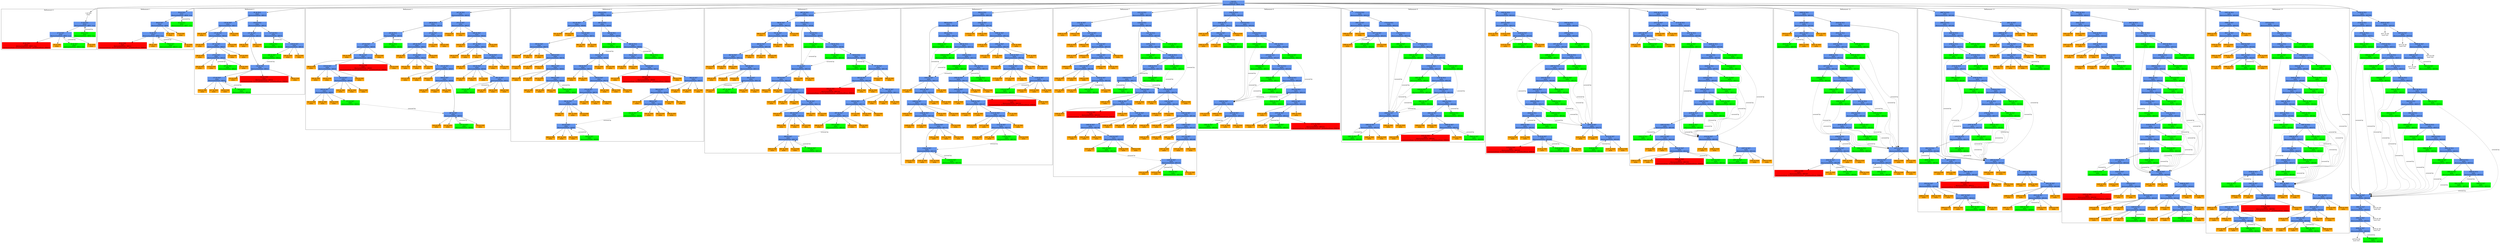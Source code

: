 digraph ARG {
node [style="filled" shape="box" color="white"]
subgraph cluster_0 {
label="Refinement 0"
1 [label="1 @ N42\nmain\n" id="1"]
11 [fillcolor="cornflowerblue" label="11 @ N12\nmain\nAbstractionState: ABS1: true\n" id="11"]
27 [fillcolor="cornflowerblue" label="27 @ N27\nmain\nAbstractionState: ABS3: true\n" id="27"]
39 [fillcolor="red" label="39 @ N40\nmain\nAbstractionState: ABS5: true\n AutomatonState: ErrorLabelAutomaton: _predefinedState_ERROR\n" id="39"]
36 [fillcolor="orange" label="36 @ N38\nmain\n" id="36"]
33 [fillcolor="green" label="33 @ N27\nmain\nAbstractionState: ABS4: true\n" id="33"]
34 [fillcolor="orange" label="34 @ N36\nmain\n" id="34"]
24 [fillcolor="green" label="24 @ N12\nmain\nAbstractionState: ABS2: true\n" id="24"]
1 -> 11 []
24 -> 11 [style="dashed" weight="0" label="covered by"]
11 -> 24 []
11 -> 27 []
33 -> 27 [style="dashed" weight="0" label="covered by"]
27 -> 34 []
27 -> 33 []
27 -> 36 []
27 -> 39 []
}
0 -> 1
subgraph cluster_1 {
label="Refinement 1"
50 [fillcolor="cornflowerblue" label="50 @ N12\nmain\nAbstractionState: ABS6: true\n" id="50"]
66 [fillcolor="cornflowerblue" label="66 @ N27\nmain\nAbstractionState: ABS8\n" id="66"]
72 [fillcolor="cornflowerblue" label="72 @ N27\nmain\nAbstractionState: ABS9: true\n" id="72"]
89 [fillcolor="red" label="89 @ N40\nmain\nAbstractionState: ABS12\n AutomatonState: ErrorLabelAutomaton: _predefinedState_ERROR\n" id="89"]
85 [fillcolor="orange" label="85 @ N38\nmain\n" id="85"]
78 [fillcolor="green" label="78 @ N27\nmain\nAbstractionState: ABS10: true\n" id="78"]
81 [fillcolor="orange" label="81 @ N36\nmain\n" id="81"]
83 [fillcolor="orange" label="83 @ N38\nmain\n" id="83"]
79 [fillcolor="orange" label="79 @ N36\nmain\n" id="79"]
63 [fillcolor="green" label="63 @ N12\nmain\nAbstractionState: ABS7: true\n" id="63"]
63 -> 50 [style="dashed" weight="0" label="covered by"]
50 -> 63 []
50 -> 66 []
66 -> 79 []
66 -> 83 []
66 -> 72 []
78 -> 72 [style="dashed" weight="0" label="covered by"]
72 -> 81 []
72 -> 78 []
72 -> 85 []
72 -> 89 []
}
0 -> 50
subgraph cluster_2 {
label="Refinement 2"
91 [fillcolor="cornflowerblue" label="91 @ N12\nmain\nAbstractionState: ABS13\n" id="91"]
135 [fillcolor="cornflowerblue" label="135 @ N27\nmain\nAbstractionState: ABS17\n" id="135"]
153 [fillcolor="cornflowerblue" label="153 @ N27\nmain\nAbstractionState: ABS20\n" id="153"]
210 [fillcolor="orange" label="210 @ N38\nmain\n" id="210"]
167 [fillcolor="cornflowerblue" label="167 @ N27\nmain\nAbstractionState: ABS23\n" id="167"]
198 [fillcolor="orange" label="198 @ N36\nmain\n" id="198"]
179 [fillcolor="cornflowerblue" label="179 @ N27\nmain\nAbstractionState: ABS25\n" id="179"]
187 [fillcolor="green" label="187 @ N27\nmain\nAbstractionState: ABS27\n" id="187"]
219 [fillcolor="orange" label="219 @ N39\nmain\n" id="219"]
202 [fillcolor="orange" label="202 @ N36\nmain\n" id="202"]
218 [fillcolor="orange" label="218 @ N38\nmain\n" id="218"]
214 [fillcolor="orange" label="214 @ N38\nmain\n" id="214"]
215 [fillcolor="orange" label="215 @ N39\nmain\n" id="215"]
194 [fillcolor="orange" label="194 @ N36\nmain\n" id="194"]
188 [fillcolor="orange" label="188 @ N36\nmain\n" id="188"]
204 [fillcolor="orange" label="204 @ N38\nmain\n" id="204"]
104 [fillcolor="cornflowerblue" label="104 @ N12\nmain\nAbstractionState: ABS14\n" id="104"]
117 [fillcolor="cornflowerblue" label="117 @ N12\nmain\nAbstractionState: ABS15\n" id="117"]
130 [fillcolor="green" label="130 @ N12\nmain\nAbstractionState: ABS16\n" id="130"]
139 [fillcolor="cornflowerblue" label="139 @ N27\nmain\nAbstractionState: ABS19\n" id="139"]
208 [fillcolor="orange" label="208 @ N38\nmain\n" id="208"]
192 [fillcolor="orange" label="192 @ N36\nmain\n" id="192"]
165 [fillcolor="green" label="165 @ N27\nmain\nAbstractionState: ABS22\n" id="165"]
137 [fillcolor="cornflowerblue" label="137 @ N27\nmain\nAbstractionState: ABS18\n" id="137"]
190 [fillcolor="orange" label="190 @ N36\nmain\n" id="190"]
159 [fillcolor="cornflowerblue" label="159 @ N27\nmain\nAbstractionState: ABS21\n" id="159"]
173 [fillcolor="cornflowerblue" label="173 @ N27\nmain\nAbstractionState: ABS24\n" id="173"]
216 [fillcolor="orange" label="216 @ N38\nmain\n" id="216"]
217 [fillcolor="orange" label="217 @ N39\nmain\n" id="217"]
200 [fillcolor="orange" label="200 @ N36\nmain\n" id="200"]
185 [fillcolor="green" label="185 @ N27\nmain\nAbstractionState: ABS26\n" id="185"]
212 [fillcolor="orange" label="212 @ N38\nmain\n" id="212"]
225 [fillcolor="red" label="225 @ N40\nmain\nAbstractionState: ABS32\n AutomatonState: ErrorLabelAutomaton: _predefinedState_ERROR\n" id="225"]
196 [fillcolor="orange" label="196 @ N36\nmain\n" id="196"]
206 [fillcolor="orange" label="206 @ N38\nmain\n" id="206"]
91 -> 104 []
91 -> 135 []
135 -> 204 []
135 -> 188 []
135 -> 153 []
153 -> 194 []
153 -> 167 []
153 -> 210 []
167 -> 215 []
167 -> 214 []
167 -> 179 []
167 -> 198 []
187 -> 179 [style="dashed" weight="0" label="covered by"]
179 -> 218 []
179 -> 202 []
179 -> 219 []
179 -> 187 []
104 -> 137 []
104 -> 117 []
130 -> 117 [style="dashed" weight="0" label="covered by"]
117 -> 139 []
117 -> 130 []
139 -> 165 []
139 -> 192 []
139 -> 208 []
137 -> 206 []
137 -> 159 []
137 -> 190 []
165 -> 159 [style="dashed" weight="0" label="covered by"]
159 -> 196 []
159 -> 225 []
159 -> 212 []
159 -> 173 []
185 -> 173 [style="dashed" weight="0" label="covered by"]
173 -> 185 []
173 -> 200 []
173 -> 217 []
173 -> 216 []
}
0 -> 91
subgraph cluster_3 {
label="Refinement 3"
227 [fillcolor="cornflowerblue" label="227 @ N12\nmain\nAbstractionState: ABS33\n" id="227"]
240 [fillcolor="cornflowerblue" label="240 @ N12\nmain\nAbstractionState: ABS34\n" id="240"]
273 [fillcolor="cornflowerblue" label="273 @ N27\nmain\nAbstractionState: ABS38\n" id="273"]
295 [fillcolor="cornflowerblue" label="295 @ N27\nmain\nAbstractionState: ABS41\n" id="295"]
386 [fillcolor="orange" label="386 @ N36\nmain\n" id="386"]
420 [fillcolor="orange" label="420 @ N38\nmain\n" id="420"]
313 [fillcolor="cornflowerblue" label="313 @ N27\nmain\nAbstractionState: ABS44\n" id="313"]
392 [fillcolor="orange" label="392 @ N36\nmain\n" id="392"]
426 [fillcolor="orange" label="426 @ N38\nmain\n" id="426"]
427 [fillcolor="orange" label="427 @ N39\nmain\n" id="427"]
331 [fillcolor="cornflowerblue" label="331 @ N27\nmain\nAbstractionState: ABS47\n" id="331"]
433 [fillcolor="orange" label="433 @ N39\nmain\n" id="433"]
432 [fillcolor="orange" label="432 @ N38\nmain\n" id="432"]
398 [fillcolor="orange" label="398 @ N36\nmain\n" id="398"]
349 [fillcolor="cornflowerblue" label="349 @ N27\nmain\nAbstractionState: ABS50\n" id="349"]
367 [fillcolor="cornflowerblue" label="367 @ N27\nmain\nAbstractionState: ABS53\n" id="367"]
444 [fillcolor="orange" label="444 @ N38\nmain\n" id="444"]
377 [fillcolor="green" label="377 @ N27\nmain\nAbstractionState: ABS56\n" id="377"]
410 [fillcolor="orange" label="410 @ N36\nmain\n" id="410"]
445 [fillcolor="orange" label="445 @ N39\nmain\n" id="445"]
439 [fillcolor="orange" label="439 @ N39\nmain\n" id="439"]
438 [fillcolor="orange" label="438 @ N38\nmain\n" id="438"]
404 [fillcolor="orange" label="404 @ N36\nmain\n" id="404"]
414 [fillcolor="orange" label="414 @ N38\nmain\n" id="414"]
380 [fillcolor="orange" label="380 @ N36\nmain\n" id="380"]
253 [fillcolor="cornflowerblue" label="253 @ N12\nmain\nAbstractionState: ABS35\n" id="253"]
266 [fillcolor="green" label="266 @ N12\nmain\nAbstractionState: ABS36\n" id="266"]
275 [fillcolor="cornflowerblue" label="275 @ N27\nmain\nAbstractionState: ABS39\n" id="275"]
416 [fillcolor="orange" label="416 @ N38\nmain\n" id="416"]
382 [fillcolor="orange" label="382 @ N36\nmain\n" id="382"]
301 [fillcolor="cornflowerblue" label="301 @ N27\nmain\nAbstractionState: ABS42\n" id="301"]
388 [fillcolor="orange" label="388 @ N36\nmain\n" id="388"]
319 [fillcolor="cornflowerblue" label="319 @ N27\nmain\nAbstractionState: ABS45\n" id="319"]
394 [fillcolor="orange" label="394 @ N36\nmain\n" id="394"]
429 [fillcolor="orange" label="429 @ N39\nmain\n" id="429"]
337 [fillcolor="cornflowerblue" label="337 @ N27\nmain\nAbstractionState: ABS48\n" id="337"]
435 [fillcolor="orange" label="435 @ N39\nmain\n" id="435"]
355 [fillcolor="cornflowerblue" label="355 @ N27\nmain\nAbstractionState: ABS51\n" id="355"]
441 [fillcolor="orange" label="441 @ N39\nmain\n" id="441"]
406 [fillcolor="orange" label="406 @ N36\nmain\n" id="406"]
440 [fillcolor="orange" label="440 @ N38\nmain\n" id="440"]
373 [fillcolor="green" label="373 @ N27\nmain\nAbstractionState: ABS54\n" id="373"]
434 [fillcolor="orange" label="434 @ N38\nmain\n" id="434"]
400 [fillcolor="orange" label="400 @ N36\nmain\n" id="400"]
428 [fillcolor="orange" label="428 @ N38\nmain\n" id="428"]
452 [fillcolor="red" label="452 @ N40\nmain\nAbstractionState: ABS62\n AutomatonState: ErrorLabelAutomaton: _predefinedState_ERROR\n" id="452"]
422 [fillcolor="orange" label="422 @ N38\nmain\n" id="422"]
271 [fillcolor="cornflowerblue" label="271 @ N27\nmain\nAbstractionState: ABS37\n" id="271"]
412 [fillcolor="orange" label="412 @ N38\nmain\n" id="412"]
289 [fillcolor="cornflowerblue" label="289 @ N27\nmain\nAbstractionState: ABS40\n" id="289"]
418 [fillcolor="orange" label="418 @ N38\nmain\n" id="418"]
307 [fillcolor="cornflowerblue" label="307 @ N27\nmain\nAbstractionState: ABS43\n" id="307"]
424 [fillcolor="orange" label="424 @ N38\nmain\n" id="424"]
325 [fillcolor="cornflowerblue" label="325 @ N27\nmain\nAbstractionState: ABS46\n" id="325"]
396 [fillcolor="orange" label="396 @ N36\nmain\n" id="396"]
343 [fillcolor="cornflowerblue" label="343 @ N27\nmain\nAbstractionState: ABS49\n" id="343"]
402 [fillcolor="orange" label="402 @ N36\nmain\n" id="402"]
436 [fillcolor="orange" label="436 @ N38\nmain\n" id="436"]
437 [fillcolor="orange" label="437 @ N39\nmain\n" id="437"]
361 [fillcolor="cornflowerblue" label="361 @ N27\nmain\nAbstractionState: ABS52\n" id="361"]
443 [fillcolor="orange" label="443 @ N39\nmain\n" id="443"]
442 [fillcolor="orange" label="442 @ N38\nmain\n" id="442"]
408 [fillcolor="orange" label="408 @ N36\nmain\n" id="408"]
375 [fillcolor="green" label="375 @ N27\nmain\nAbstractionState: ABS55\n" id="375"]
431 [fillcolor="orange" label="431 @ N39\nmain\n" id="431"]
430 [fillcolor="orange" label="430 @ N38\nmain\n" id="430"]
390 [fillcolor="orange" label="390 @ N36\nmain\n" id="390"]
425 [fillcolor="orange" label="425 @ N39\nmain\n" id="425"]
384 [fillcolor="orange" label="384 @ N36\nmain\n" id="384"]
378 [fillcolor="orange" label="378 @ N36\nmain\n" id="378"]
227 -> 271 []
227 -> 240 []
240 -> 253 []
240 -> 273 []
273 -> 380 []
273 -> 414 []
273 -> 295 []
295 -> 313 []
295 -> 420 []
295 -> 386 []
313 -> 331 []
313 -> 427 []
313 -> 426 []
313 -> 392 []
331 -> 349 []
331 -> 398 []
331 -> 432 []
331 -> 433 []
349 -> 404 []
349 -> 438 []
349 -> 439 []
349 -> 367 []
373 -> 367 [style="dashed" weight="0" label="covered by"]
377 -> 367 [style="dashed" weight="0" label="covered by"]
367 -> 445 []
367 -> 410 []
367 -> 377 []
367 -> 444 []
266 -> 253 [style="dashed" weight="0" label="covered by"]
253 -> 275 []
253 -> 266 []
275 -> 301 []
275 -> 382 []
275 -> 416 []
301 -> 422 []
301 -> 452 []
301 -> 319 []
301 -> 388 []
319 -> 428 []
319 -> 337 []
319 -> 429 []
319 -> 394 []
337 -> 400 []
337 -> 434 []
337 -> 355 []
337 -> 435 []
355 -> 373 []
355 -> 440 []
355 -> 406 []
355 -> 441 []
271 -> 378 []
271 -> 289 []
271 -> 412 []
289 -> 384 []
289 -> 307 []
289 -> 418 []
307 -> 425 []
307 -> 390 []
307 -> 325 []
307 -> 424 []
325 -> 430 []
325 -> 431 []
325 -> 343 []
325 -> 396 []
343 -> 361 []
343 -> 437 []
343 -> 436 []
343 -> 402 []
375 -> 361 [style="dashed" weight="0" label="covered by"]
361 -> 375 []
361 -> 408 []
361 -> 442 []
361 -> 443 []
}
0 -> 227
subgraph cluster_4 {
label="Refinement 4"
454 [fillcolor="cornflowerblue" label="454 @ N12\nmain\nAbstractionState: ABS63\n" id="454"]
512 [fillcolor="cornflowerblue" label="512 @ N27\nmain\nAbstractionState: ABS68\n" id="512"]
532 [fillcolor="cornflowerblue" label="532 @ N27\nmain\nAbstractionState: ABS72\n" id="532"]
550 [fillcolor="cornflowerblue" label="550 @ N27\nmain\nAbstractionState: ABS75\n" id="550"]
667 [fillcolor="orange" label="667 @ N38\nmain\n" id="667"]
568 [fillcolor="cornflowerblue" label="568 @ N27\nmain\nAbstractionState: ABS78\n" id="568"]
674 [fillcolor="orange" label="674 @ N39\nmain\n" id="674"]
673 [fillcolor="orange" label="673 @ N38\nmain\n" id="673"]
639 [fillcolor="orange" label="639 @ N36\nmain\n" id="639"]
586 [fillcolor="cornflowerblue" label="586 @ N27\nmain\nAbstractionState: ABS81\n" id="586"]
645 [fillcolor="orange" label="645 @ N36\nmain\n" id="645"]
604 [fillcolor="cornflowerblue" label="604 @ N27\nmain\nAbstractionState: ABS84\n" id="604"]
618 [fillcolor="green" label="618 @ N27\nmain\nAbstractionState: ABS87\n" id="618"]
685 [fillcolor="orange" label="685 @ N38\nmain\n" id="685"]
651 [fillcolor="orange" label="651 @ N36\nmain\n" id="651"]
686 [fillcolor="orange" label="686 @ N39\nmain\n" id="686"]
680 [fillcolor="orange" label="680 @ N39\nmain\n" id="680"]
679 [fillcolor="orange" label="679 @ N38\nmain\n" id="679"]
668 [fillcolor="orange" label="668 @ N39\nmain\n" id="668"]
633 [fillcolor="orange" label="633 @ N36\nmain\n" id="633"]
661 [fillcolor="orange" label="661 @ N38\nmain\n" id="661"]
627 [fillcolor="orange" label="627 @ N36\nmain\n" id="627"]
621 [fillcolor="orange" label="621 @ N36\nmain\n" id="621"]
655 [fillcolor="orange" label="655 @ N38\nmain\n" id="655"]
467 [fillcolor="cornflowerblue" label="467 @ N12\nmain\nAbstractionState: ABS64\n" id="467"]
480 [fillcolor="cornflowerblue" label="480 @ N12\nmain\nAbstractionState: ABS65\n" id="480"]
493 [fillcolor="cornflowerblue" label="493 @ N12\nmain\nAbstractionState: ABS66\n" id="493"]
506 [fillcolor="green" label="506 @ N12\nmain\nAbstractionState: ABS67\n" id="506"]
518 [fillcolor="cornflowerblue" label="518 @ N27\nmain\nAbstractionState: ABS71\n" id="518"]
659 [fillcolor="orange" label="659 @ N38\nmain\n" id="659"]
544 [fillcolor="cornflowerblue" label="544 @ N27\nmain\nAbstractionState: ABS74\n" id="544"]
665 [fillcolor="orange" label="665 @ N38\nmain\n" id="665"]
562 [fillcolor="cornflowerblue" label="562 @ N27\nmain\nAbstractionState: ABS77\n" id="562"]
637 [fillcolor="orange" label="637 @ N36\nmain\n" id="637"]
671 [fillcolor="orange" label="671 @ N38\nmain\n" id="671"]
580 [fillcolor="cornflowerblue" label="580 @ N27\nmain\nAbstractionState: ABS80\n" id="580"]
677 [fillcolor="orange" label="677 @ N38\nmain\n" id="677"]
598 [fillcolor="cornflowerblue" label="598 @ N27\nmain\nAbstractionState: ABS83\n" id="598"]
616 [fillcolor="green" label="616 @ N27\nmain\nAbstractionState: ABS86\n" id="616"]
683 [fillcolor="orange" label="683 @ N38\nmain\n" id="683"]
684 [fillcolor="orange" label="684 @ N39\nmain\n" id="684"]
649 [fillcolor="orange" label="649 @ N36\nmain\n" id="649"]
678 [fillcolor="orange" label="678 @ N39\nmain\n" id="678"]
643 [fillcolor="orange" label="643 @ N36\nmain\n" id="643"]
672 [fillcolor="orange" label="672 @ N39\nmain\n" id="672"]
631 [fillcolor="orange" label="631 @ N36\nmain\n" id="631"]
695 [fillcolor="red" label="695 @ N40\nmain\nAbstractionState: ABS94\n AutomatonState: ErrorLabelAutomaton: _predefinedState_ERROR\n" id="695"]
625 [fillcolor="orange" label="625 @ N36\nmain\n" id="625"]
516 [fillcolor="green" label="516 @ N27\nmain\nAbstractionState: ABS70\n" id="516"]
514 [fillcolor="cornflowerblue" label="514 @ N27\nmain\nAbstractionState: ABS69\n" id="514"]
623 [fillcolor="orange" label="623 @ N36\nmain\n" id="623"]
657 [fillcolor="orange" label="657 @ N38\nmain\n" id="657"]
538 [fillcolor="cornflowerblue" label="538 @ N27\nmain\nAbstractionState: ABS73\n" id="538"]
629 [fillcolor="orange" label="629 @ N36\nmain\n" id="629"]
663 [fillcolor="orange" label="663 @ N38\nmain\n" id="663"]
556 [fillcolor="cornflowerblue" label="556 @ N27\nmain\nAbstractionState: ABS76\n" id="556"]
669 [fillcolor="orange" label="669 @ N38\nmain\n" id="669"]
670 [fillcolor="orange" label="670 @ N39\nmain\n" id="670"]
574 [fillcolor="cornflowerblue" label="574 @ N27\nmain\nAbstractionState: ABS79\n" id="574"]
592 [fillcolor="cornflowerblue" label="592 @ N27\nmain\nAbstractionState: ABS82\n" id="592"]
682 [fillcolor="orange" label="682 @ N39\nmain\n" id="682"]
610 [fillcolor="cornflowerblue" label="610 @ N27\nmain\nAbstractionState: ABS85\n" id="610"]
688 [fillcolor="orange" label="688 @ N39\nmain\n" id="688"]
687 [fillcolor="orange" label="687 @ N38\nmain\n" id="687"]
653 [fillcolor="orange" label="653 @ N36\nmain\n" id="653"]
620 [fillcolor="green" label="620 @ N27\nmain\nAbstractionState: ABS88\n" id="620"]
647 [fillcolor="orange" label="647 @ N36\nmain\n" id="647"]
681 [fillcolor="orange" label="681 @ N38\nmain\n" id="681"]
641 [fillcolor="orange" label="641 @ N36\nmain\n" id="641"]
676 [fillcolor="orange" label="676 @ N39\nmain\n" id="676"]
675 [fillcolor="orange" label="675 @ N38\nmain\n" id="675"]
635 [fillcolor="orange" label="635 @ N36\nmain\n" id="635"]
454 -> 467 []
454 -> 512 []
512 -> 655 []
512 -> 621 []
512 -> 532 []
532 -> 627 []
532 -> 661 []
532 -> 550 []
550 -> 633 []
550 -> 668 []
550 -> 568 []
550 -> 667 []
568 -> 586 []
568 -> 639 []
568 -> 673 []
568 -> 674 []
586 -> 679 []
586 -> 680 []
586 -> 604 []
586 -> 645 []
618 -> 604 [style="dashed" weight="0" label="covered by"]
604 -> 686 []
604 -> 651 []
604 -> 685 []
604 -> 618 []
467 -> 514 []
467 -> 480 []
480 -> 516 []
480 -> 493 []
506 -> 493 [style="dashed" weight="0" label="covered by"]
493 -> 518 []
493 -> 506 []
518 -> 625 []
518 -> 544 []
518 -> 659 []
544 -> 695 []
544 -> 631 []
544 -> 562 []
544 -> 665 []
562 -> 672 []
562 -> 580 []
562 -> 671 []
562 -> 637 []
580 -> 643 []
580 -> 678 []
580 -> 598 []
580 -> 677 []
598 -> 649 []
598 -> 684 []
598 -> 683 []
598 -> 616 []
516 -> 514 [style="dashed" weight="0" label="covered by"]
514 -> 538 []
514 -> 657 []
514 -> 623 []
538 -> 556 []
538 -> 663 []
538 -> 629 []
556 -> 635 []
556 -> 574 []
556 -> 670 []
556 -> 669 []
574 -> 675 []
574 -> 676 []
574 -> 641 []
574 -> 592 []
592 -> 681 []
592 -> 647 []
592 -> 610 []
592 -> 682 []
616 -> 610 [style="dashed" weight="0" label="covered by"]
620 -> 610 [style="dashed" weight="0" label="covered by"]
610 -> 620 []
610 -> 653 []
610 -> 687 []
610 -> 688 []
}
0 -> 454
subgraph cluster_5 {
label="Refinement 5"
697 [fillcolor="cornflowerblue" label="697 @ N12\nmain\nAbstractionState: ABS95\n" id="697"]
769 [fillcolor="cornflowerblue" label="769 @ N27\nmain\nAbstractionState: ABS101\n" id="769"]
914 [fillcolor="orange" label="914 @ N38\nmain\n" id="914"]
880 [fillcolor="orange" label="880 @ N36\nmain\n" id="880"]
791 [fillcolor="cornflowerblue" label="791 @ N27\nmain\nAbstractionState: ABS106\n" id="791"]
809 [fillcolor="cornflowerblue" label="809 @ N27\nmain\nAbstractionState: ABS109\n" id="809"]
827 [fillcolor="cornflowerblue" label="827 @ N27\nmain\nAbstractionState: ABS112\n" id="827"]
932 [fillcolor="orange" label="932 @ N38\nmain\n" id="932"]
933 [fillcolor="orange" label="933 @ N39\nmain\n" id="933"]
898 [fillcolor="orange" label="898 @ N36\nmain\n" id="898"]
845 [fillcolor="cornflowerblue" label="845 @ N27\nmain\nAbstractionState: ABS115\n" id="845"]
938 [fillcolor="orange" label="938 @ N38\nmain\n" id="938"]
904 [fillcolor="orange" label="904 @ N36\nmain\n" id="904"]
939 [fillcolor="orange" label="939 @ N39\nmain\n" id="939"]
863 [fillcolor="cornflowerblue" label="863 @ N27\nmain\nAbstractionState: ABS118\n" id="863"]
945 [fillcolor="orange" label="945 @ N39\nmain\n" id="945"]
944 [fillcolor="orange" label="944 @ N38\nmain\n" id="944"]
910 [fillcolor="orange" label="910 @ N36\nmain\n" id="910"]
877 [fillcolor="green" label="877 @ N27\nmain\nAbstractionState: ABS121\n" id="877"]
892 [fillcolor="orange" label="892 @ N36\nmain\n" id="892"]
927 [fillcolor="orange" label="927 @ N39\nmain\n" id="927"]
926 [fillcolor="orange" label="926 @ N38\nmain\n" id="926"]
920 [fillcolor="orange" label="920 @ N38\nmain\n" id="920"]
886 [fillcolor="orange" label="886 @ N36\nmain\n" id="886"]
710 [fillcolor="cornflowerblue" label="710 @ N12\nmain\nAbstractionState: ABS96\n" id="710"]
771 [fillcolor="cornflowerblue" label="771 @ N27\nmain\nAbstractionState: ABS102\n" id="771"]
882 [fillcolor="orange" label="882 @ N36\nmain\n" id="882"]
916 [fillcolor="orange" label="916 @ N38\nmain\n" id="916"]
797 [fillcolor="cornflowerblue" label="797 @ N27\nmain\nAbstractionState: ABS107\n" id="797"]
922 [fillcolor="orange" label="922 @ N38\nmain\n" id="922"]
815 [fillcolor="cornflowerblue" label="815 @ N27\nmain\nAbstractionState: ABS110\n" id="815"]
929 [fillcolor="orange" label="929 @ N39\nmain\n" id="929"]
928 [fillcolor="orange" label="928 @ N38\nmain\n" id="928"]
894 [fillcolor="orange" label="894 @ N36\nmain\n" id="894"]
833 [fillcolor="cornflowerblue" label="833 @ N27\nmain\nAbstractionState: ABS113\n" id="833"]
934 [fillcolor="orange" label="934 @ N38\nmain\n" id="934"]
851 [fillcolor="cornflowerblue" label="851 @ N27\nmain\nAbstractionState: ABS116\n" id="851"]
906 [fillcolor="orange" label="906 @ N36\nmain\n" id="906"]
869 [fillcolor="cornflowerblue" label="869 @ N27\nmain\nAbstractionState: ABS119\n" id="869"]
946 [fillcolor="orange" label="946 @ N38\nmain\n" id="946"]
947 [fillcolor="orange" label="947 @ N39\nmain\n" id="947"]
912 [fillcolor="orange" label="912 @ N36\nmain\n" id="912"]
879 [fillcolor="green" label="879 @ N27\nmain\nAbstractionState: ABS122\n" id="879"]
940 [fillcolor="orange" label="940 @ N38\nmain\n" id="940"]
941 [fillcolor="orange" label="941 @ N39\nmain\n" id="941"]
900 [fillcolor="orange" label="900 @ N36\nmain\n" id="900"]
935 [fillcolor="orange" label="935 @ N39\nmain\n" id="935"]
888 [fillcolor="orange" label="888 @ N36\nmain\n" id="888"]
723 [fillcolor="cornflowerblue" label="723 @ N12\nmain\nAbstractionState: ABS97\n" id="723"]
736 [fillcolor="cornflowerblue" label="736 @ N12\nmain\nAbstractionState: ABS98\n" id="736"]
775 [fillcolor="green" label="775 @ N27\nmain\nAbstractionState: ABS104\n" id="775"]
749 [fillcolor="cornflowerblue" label="749 @ N12\nmain\nAbstractionState: ABS99\n" id="749"]
777 [fillcolor="cornflowerblue" label="777 @ N27\nmain\nAbstractionState: ABS105\n" id="777"]
918 [fillcolor="orange" label="918 @ N38\nmain\n" id="918"]
884 [fillcolor="orange" label="884 @ N36\nmain\n" id="884"]
803 [fillcolor="cornflowerblue" label="803 @ N27\nmain\nAbstractionState: ABS108\n" id="803"]
821 [fillcolor="cornflowerblue" label="821 @ N27\nmain\nAbstractionState: ABS111\n" id="821"]
839 [fillcolor="cornflowerblue" label="839 @ N27\nmain\nAbstractionState: ABS114\n" id="839"]
857 [fillcolor="cornflowerblue" label="857 @ N27\nmain\nAbstractionState: ABS117\n" id="857"]
908 [fillcolor="orange" label="908 @ N36\nmain\n" id="908"]
875 [fillcolor="green" label="875 @ N27\nmain\nAbstractionState: ABS120\n" id="875"]
942 [fillcolor="orange" label="942 @ N38\nmain\n" id="942"]
943 [fillcolor="orange" label="943 @ N39\nmain\n" id="943"]
937 [fillcolor="orange" label="937 @ N39\nmain\n" id="937"]
936 [fillcolor="orange" label="936 @ N38\nmain\n" id="936"]
902 [fillcolor="orange" label="902 @ N36\nmain\n" id="902"]
896 [fillcolor="orange" label="896 @ N36\nmain\n" id="896"]
931 [fillcolor="orange" label="931 @ N39\nmain\n" id="931"]
930 [fillcolor="orange" label="930 @ N38\nmain\n" id="930"]
954 [fillcolor="red" label="954 @ N40\nmain\nAbstractionState: ABS128\n AutomatonState: ErrorLabelAutomaton: _predefinedState_ERROR\n" id="954"]
890 [fillcolor="orange" label="890 @ N36\nmain\n" id="890"]
924 [fillcolor="orange" label="924 @ N38\nmain\n" id="924"]
762 [fillcolor="green" label="762 @ N12\nmain\nAbstractionState: ABS100\n" id="762"]
773 [fillcolor="green" label="773 @ N27\nmain\nAbstractionState: ABS103\n" id="773"]
697 -> 710 []
697 -> 769 []
769 -> 791 []
769 -> 880 []
769 -> 914 []
791 -> 886 []
791 -> 920 []
791 -> 809 []
809 -> 926 []
809 -> 927 []
809 -> 892 []
809 -> 827 []
827 -> 845 []
827 -> 898 []
827 -> 933 []
827 -> 932 []
845 -> 863 []
845 -> 939 []
845 -> 904 []
845 -> 938 []
877 -> 863 [style="dashed" weight="0" label="covered by"]
863 -> 877 []
863 -> 910 []
863 -> 944 []
863 -> 945 []
710 -> 723 []
710 -> 771 []
773 -> 771 [style="dashed" weight="0" label="covered by"]
775 -> 771 [style="dashed" weight="0" label="covered by"]
771 -> 797 []
771 -> 916 []
771 -> 882 []
797 -> 888 []
797 -> 815 []
797 -> 922 []
815 -> 833 []
815 -> 894 []
815 -> 928 []
815 -> 929 []
833 -> 935 []
833 -> 900 []
833 -> 851 []
833 -> 934 []
851 -> 941 []
851 -> 940 []
851 -> 869 []
851 -> 906 []
875 -> 869 [style="dashed" weight="0" label="covered by"]
879 -> 869 [style="dashed" weight="0" label="covered by"]
869 -> 879 []
869 -> 912 []
869 -> 947 []
869 -> 946 []
723 -> 773 []
723 -> 736 []
736 -> 749 []
736 -> 775 []
762 -> 749 [style="dashed" weight="0" label="covered by"]
749 -> 762 []
749 -> 777 []
777 -> 803 []
777 -> 884 []
777 -> 918 []
803 -> 924 []
803 -> 890 []
803 -> 954 []
803 -> 821 []
821 -> 930 []
821 -> 931 []
821 -> 896 []
821 -> 839 []
839 -> 902 []
839 -> 936 []
839 -> 937 []
839 -> 857 []
857 -> 943 []
857 -> 942 []
857 -> 875 []
857 -> 908 []
}
0 -> 697
subgraph cluster_6 {
label="Refinement 6"
956 [fillcolor="cornflowerblue" label="956 @ N12\nmain\nAbstractionState: ABS129\n" id="956"]
969 [fillcolor="cornflowerblue" label="969 @ N12\nmain\nAbstractionState: ABS130\n" id="969"]
1044 [fillcolor="cornflowerblue" label="1044 @ N27\nmain\nAbstractionState: ABS137\n" id="1044"]
1191 [fillcolor="orange" label="1191 @ N38\nmain\n" id="1191"]
1157 [fillcolor="orange" label="1157 @ N36\nmain\n" id="1157"]
1072 [fillcolor="cornflowerblue" label="1072 @ N27\nmain\nAbstractionState: ABS143\n" id="1072"]
1197 [fillcolor="orange" label="1197 @ N38\nmain\n" id="1197"]
1163 [fillcolor="orange" label="1163 @ N36\nmain\n" id="1163"]
1090 [fillcolor="cornflowerblue" label="1090 @ N27\nmain\nAbstractionState: ABS146\n" id="1090"]
1204 [fillcolor="orange" label="1204 @ N39\nmain\n" id="1204"]
1108 [fillcolor="cornflowerblue" label="1108 @ N27\nmain\nAbstractionState: ABS149\n" id="1108"]
1209 [fillcolor="orange" label="1209 @ N38\nmain\n" id="1209"]
1175 [fillcolor="orange" label="1175 @ N36\nmain\n" id="1175"]
1126 [fillcolor="cornflowerblue" label="1126 @ N27\nmain\nAbstractionState: ABS152\n" id="1126"]
1144 [fillcolor="cornflowerblue" label="1144 @ N27\nmain\nAbstractionState: ABS155\n" id="1144"]
1222 [fillcolor="orange" label="1222 @ N39\nmain\n" id="1222"]
1187 [fillcolor="orange" label="1187 @ N36\nmain\n" id="1187"]
1221 [fillcolor="orange" label="1221 @ N38\nmain\n" id="1221"]
1154 [fillcolor="green" label="1154 @ N27\nmain\nAbstractionState: ABS158\n" id="1154"]
1181 [fillcolor="orange" label="1181 @ N36\nmain\n" id="1181"]
1215 [fillcolor="orange" label="1215 @ N38\nmain\n" id="1215"]
1216 [fillcolor="orange" label="1216 @ N39\nmain\n" id="1216"]
1210 [fillcolor="orange" label="1210 @ N39\nmain\n" id="1210"]
1169 [fillcolor="orange" label="1169 @ N36\nmain\n" id="1169"]
1203 [fillcolor="orange" label="1203 @ N38\nmain\n" id="1203"]
982 [fillcolor="cornflowerblue" label="982 @ N12\nmain\nAbstractionState: ABS131\n" id="982"]
995 [fillcolor="cornflowerblue" label="995 @ N12\nmain\nAbstractionState: ABS132\n" id="995"]
1008 [fillcolor="cornflowerblue" label="1008 @ N12\nmain\nAbstractionState: ABS133\n" id="1008"]
1050 [fillcolor="green" label="1050 @ N27\nmain\nAbstractionState: ABS140\n" id="1050"]
1021 [fillcolor="cornflowerblue" label="1021 @ N12\nmain\nAbstractionState: ABS134\n" id="1021"]
1052 [fillcolor="cornflowerblue" label="1052 @ N27\nmain\nAbstractionState: ABS141\n" id="1052"]
1159 [fillcolor="orange" label="1159 @ N36\nmain\n" id="1159"]
1078 [fillcolor="cornflowerblue" label="1078 @ N27\nmain\nAbstractionState: ABS144\n" id="1078"]
1229 [fillcolor="red" label="1229 @ N40\nmain\nAbstractionState: ABS164\n AutomatonState: ErrorLabelAutomaton: _predefinedState_ERROR\n" id="1229"]
1199 [fillcolor="orange" label="1199 @ N38\nmain\n" id="1199"]
1165 [fillcolor="orange" label="1165 @ N36\nmain\n" id="1165"]
1096 [fillcolor="cornflowerblue" label="1096 @ N27\nmain\nAbstractionState: ABS147\n" id="1096"]
1206 [fillcolor="orange" label="1206 @ N39\nmain\n" id="1206"]
1205 [fillcolor="orange" label="1205 @ N38\nmain\n" id="1205"]
1114 [fillcolor="cornflowerblue" label="1114 @ N27\nmain\nAbstractionState: ABS150\n" id="1114"]
1212 [fillcolor="orange" label="1212 @ N39\nmain\n" id="1212"]
1177 [fillcolor="orange" label="1177 @ N36\nmain\n" id="1177"]
1132 [fillcolor="cornflowerblue" label="1132 @ N27\nmain\nAbstractionState: ABS153\n" id="1132"]
1183 [fillcolor="orange" label="1183 @ N36\nmain\n" id="1183"]
1217 [fillcolor="orange" label="1217 @ N38\nmain\n" id="1217"]
1150 [fillcolor="green" label="1150 @ N27\nmain\nAbstractionState: ABS156\n" id="1150"]
1218 [fillcolor="orange" label="1218 @ N39\nmain\n" id="1218"]
1211 [fillcolor="orange" label="1211 @ N38\nmain\n" id="1211"]
1171 [fillcolor="orange" label="1171 @ N36\nmain\n" id="1171"]
1193 [fillcolor="orange" label="1193 @ N38\nmain\n" id="1193"]
1034 [fillcolor="green" label="1034 @ N12\nmain\nAbstractionState: ABS135\n" id="1034"]
1048 [fillcolor="green" label="1048 @ N27\nmain\nAbstractionState: ABS139\n" id="1048"]
1046 [fillcolor="green" label="1046 @ N27\nmain\nAbstractionState: ABS138\n" id="1046"]
1042 [fillcolor="cornflowerblue" label="1042 @ N27\nmain\nAbstractionState: ABS136\n" id="1042"]
1066 [fillcolor="cornflowerblue" label="1066 @ N27\nmain\nAbstractionState: ABS142\n" id="1066"]
1195 [fillcolor="orange" label="1195 @ N38\nmain\n" id="1195"]
1084 [fillcolor="cornflowerblue" label="1084 @ N27\nmain\nAbstractionState: ABS145\n" id="1084"]
1201 [fillcolor="orange" label="1201 @ N38\nmain\n" id="1201"]
1202 [fillcolor="orange" label="1202 @ N39\nmain\n" id="1202"]
1102 [fillcolor="cornflowerblue" label="1102 @ N27\nmain\nAbstractionState: ABS148\n" id="1102"]
1208 [fillcolor="orange" label="1208 @ N39\nmain\n" id="1208"]
1173 [fillcolor="orange" label="1173 @ N36\nmain\n" id="1173"]
1207 [fillcolor="orange" label="1207 @ N38\nmain\n" id="1207"]
1120 [fillcolor="cornflowerblue" label="1120 @ N27\nmain\nAbstractionState: ABS151\n" id="1120"]
1214 [fillcolor="orange" label="1214 @ N39\nmain\n" id="1214"]
1138 [fillcolor="cornflowerblue" label="1138 @ N27\nmain\nAbstractionState: ABS154\n" id="1138"]
1219 [fillcolor="orange" label="1219 @ N38\nmain\n" id="1219"]
1152 [fillcolor="green" label="1152 @ N27\nmain\nAbstractionState: ABS157\n" id="1152"]
1185 [fillcolor="orange" label="1185 @ N36\nmain\n" id="1185"]
1220 [fillcolor="orange" label="1220 @ N39\nmain\n" id="1220"]
1179 [fillcolor="orange" label="1179 @ N36\nmain\n" id="1179"]
1213 [fillcolor="orange" label="1213 @ N38\nmain\n" id="1213"]
1167 [fillcolor="orange" label="1167 @ N36\nmain\n" id="1167"]
1161 [fillcolor="orange" label="1161 @ N36\nmain\n" id="1161"]
1155 [fillcolor="orange" label="1155 @ N36\nmain\n" id="1155"]
1189 [fillcolor="orange" label="1189 @ N38\nmain\n" id="1189"]
956 -> 1042 []
956 -> 969 []
969 -> 982 []
969 -> 1044 []
1046 -> 1044 [style="dashed" weight="0" label="covered by"]
1048 -> 1044 [style="dashed" weight="0" label="covered by"]
1050 -> 1044 [style="dashed" weight="0" label="covered by"]
1044 -> 1072 []
1044 -> 1157 []
1044 -> 1191 []
1072 -> 1090 []
1072 -> 1163 []
1072 -> 1197 []
1090 -> 1203 []
1090 -> 1169 []
1090 -> 1108 []
1090 -> 1204 []
1108 -> 1210 []
1108 -> 1126 []
1108 -> 1175 []
1108 -> 1209 []
1126 -> 1216 []
1126 -> 1215 []
1126 -> 1181 []
1126 -> 1144 []
1150 -> 1144 [style="dashed" weight="0" label="covered by"]
1154 -> 1144 [style="dashed" weight="0" label="covered by"]
1144 -> 1154 []
1144 -> 1221 []
1144 -> 1187 []
1144 -> 1222 []
982 -> 1046 []
982 -> 995 []
995 -> 1048 []
995 -> 1008 []
1008 -> 1021 []
1008 -> 1050 []
1034 -> 1021 [style="dashed" weight="0" label="covered by"]
1021 -> 1034 []
1021 -> 1052 []
1052 -> 1193 []
1052 -> 1078 []
1052 -> 1159 []
1078 -> 1096 []
1078 -> 1165 []
1078 -> 1199 []
1078 -> 1229 []
1096 -> 1171 []
1096 -> 1114 []
1096 -> 1205 []
1096 -> 1206 []
1114 -> 1211 []
1114 -> 1132 []
1114 -> 1177 []
1114 -> 1212 []
1132 -> 1218 []
1132 -> 1150 []
1132 -> 1217 []
1132 -> 1183 []
1042 -> 1189 []
1042 -> 1155 []
1042 -> 1066 []
1066 -> 1161 []
1066 -> 1084 []
1066 -> 1195 []
1084 -> 1167 []
1084 -> 1102 []
1084 -> 1202 []
1084 -> 1201 []
1102 -> 1120 []
1102 -> 1207 []
1102 -> 1173 []
1102 -> 1208 []
1120 -> 1213 []
1120 -> 1179 []
1120 -> 1138 []
1120 -> 1214 []
1152 -> 1138 [style="dashed" weight="0" label="covered by"]
1138 -> 1220 []
1138 -> 1185 []
1138 -> 1152 []
1138 -> 1219 []
}
0 -> 956
subgraph cluster_7 {
label="Refinement 7"
1231 [fillcolor="cornflowerblue" label="1231 @ N12\nmain\nAbstractionState: ABS165\n" id="1231"]
1331 [fillcolor="cornflowerblue" label="1331 @ N27\nmain\nAbstractionState: ABS173\n" id="1331"]
1480 [fillcolor="orange" label="1480 @ N38\nmain\n" id="1480"]
1446 [fillcolor="orange" label="1446 @ N36\nmain\n" id="1446"]
1357 [fillcolor="cornflowerblue" label="1357 @ N27\nmain\nAbstractionState: ABS180\n" id="1357"]
1452 [fillcolor="orange" label="1452 @ N36\nmain\n" id="1452"]
1486 [fillcolor="orange" label="1486 @ N38\nmain\n" id="1486"]
1375 [fillcolor="cornflowerblue" label="1375 @ N27\nmain\nAbstractionState: ABS183\n" id="1375"]
1493 [fillcolor="orange" label="1493 @ N39\nmain\n" id="1493"]
1458 [fillcolor="orange" label="1458 @ N36\nmain\n" id="1458"]
1393 [fillcolor="cornflowerblue" label="1393 @ N27\nmain\nAbstractionState: ABS186\n" id="1393"]
1411 [fillcolor="cornflowerblue" label="1411 @ N27\nmain\nAbstractionState: ABS189\n" id="1411"]
1505 [fillcolor="orange" label="1505 @ N39\nmain\n" id="1505"]
1429 [fillcolor="cornflowerblue" label="1429 @ N27\nmain\nAbstractionState: ABS192\n" id="1429"]
1511 [fillcolor="orange" label="1511 @ N39\nmain\n" id="1511"]
1510 [fillcolor="orange" label="1510 @ N38\nmain\n" id="1510"]
1443 [fillcolor="green" label="1443 @ N27\nmain\nAbstractionState: ABS195\n" id="1443"]
1476 [fillcolor="orange" label="1476 @ N36\nmain\n" id="1476"]
1504 [fillcolor="orange" label="1504 @ N38\nmain\n" id="1504"]
1470 [fillcolor="orange" label="1470 @ N36\nmain\n" id="1470"]
1498 [fillcolor="orange" label="1498 @ N38\nmain\n" id="1498"]
1464 [fillcolor="orange" label="1464 @ N36\nmain\n" id="1464"]
1499 [fillcolor="orange" label="1499 @ N39\nmain\n" id="1499"]
1492 [fillcolor="orange" label="1492 @ N38\nmain\n" id="1492"]
1244 [fillcolor="cornflowerblue" label="1244 @ N12\nmain\nAbstractionState: ABS166\n" id="1244"]
1333 [fillcolor="cornflowerblue" label="1333 @ N27\nmain\nAbstractionState: ABS174\n" id="1333"]
1482 [fillcolor="orange" label="1482 @ N38\nmain\n" id="1482"]
1363 [fillcolor="cornflowerblue" label="1363 @ N27\nmain\nAbstractionState: ABS181\n" id="1363"]
1488 [fillcolor="orange" label="1488 @ N38\nmain\n" id="1488"]
1454 [fillcolor="orange" label="1454 @ N36\nmain\n" id="1454"]
1381 [fillcolor="cornflowerblue" label="1381 @ N27\nmain\nAbstractionState: ABS184\n" id="1381"]
1494 [fillcolor="orange" label="1494 @ N38\nmain\n" id="1494"]
1460 [fillcolor="orange" label="1460 @ N36\nmain\n" id="1460"]
1495 [fillcolor="orange" label="1495 @ N39\nmain\n" id="1495"]
1399 [fillcolor="cornflowerblue" label="1399 @ N27\nmain\nAbstractionState: ABS187\n" id="1399"]
1466 [fillcolor="orange" label="1466 @ N36\nmain\n" id="1466"]
1500 [fillcolor="orange" label="1500 @ N38\nmain\n" id="1500"]
1501 [fillcolor="orange" label="1501 @ N39\nmain\n" id="1501"]
1417 [fillcolor="cornflowerblue" label="1417 @ N27\nmain\nAbstractionState: ABS190\n" id="1417"]
1507 [fillcolor="orange" label="1507 @ N39\nmain\n" id="1507"]
1435 [fillcolor="cornflowerblue" label="1435 @ N27\nmain\nAbstractionState: ABS193\n" id="1435"]
1512 [fillcolor="orange" label="1512 @ N38\nmain\n" id="1512"]
1478 [fillcolor="orange" label="1478 @ N36\nmain\n" id="1478"]
1445 [fillcolor="green" label="1445 @ N27\nmain\nAbstractionState: ABS196\n" id="1445"]
1513 [fillcolor="orange" label="1513 @ N39\nmain\n" id="1513"]
1472 [fillcolor="orange" label="1472 @ N36\nmain\n" id="1472"]
1506 [fillcolor="orange" label="1506 @ N38\nmain\n" id="1506"]
1448 [fillcolor="orange" label="1448 @ N36\nmain\n" id="1448"]
1257 [fillcolor="cornflowerblue" label="1257 @ N12\nmain\nAbstractionState: ABS167\n" id="1257"]
1270 [fillcolor="cornflowerblue" label="1270 @ N12\nmain\nAbstractionState: ABS168\n" id="1270"]
1337 [fillcolor="green" label="1337 @ N27\nmain\nAbstractionState: ABS176\n" id="1337"]
1283 [fillcolor="cornflowerblue" label="1283 @ N12\nmain\nAbstractionState: ABS169\n" id="1283"]
1339 [fillcolor="green" label="1339 @ N27\nmain\nAbstractionState: ABS177\n" id="1339"]
1296 [fillcolor="cornflowerblue" label="1296 @ N12\nmain\nAbstractionState: ABS170\n" id="1296"]
1341 [fillcolor="green" label="1341 @ N27\nmain\nAbstractionState: ABS178\n" id="1341"]
1309 [fillcolor="cornflowerblue" label="1309 @ N12\nmain\nAbstractionState: ABS171\n" id="1309"]
1322 [fillcolor="green" label="1322 @ N12\nmain\nAbstractionState: ABS172\n" id="1322"]
1343 [fillcolor="cornflowerblue" label="1343 @ N27\nmain\nAbstractionState: ABS179\n" id="1343"]
1484 [fillcolor="orange" label="1484 @ N38\nmain\n" id="1484"]
1369 [fillcolor="cornflowerblue" label="1369 @ N27\nmain\nAbstractionState: ABS182\n" id="1369"]
1490 [fillcolor="orange" label="1490 @ N38\nmain\n" id="1490"]
1387 [fillcolor="cornflowerblue" label="1387 @ N27\nmain\nAbstractionState: ABS185\n" id="1387"]
1405 [fillcolor="cornflowerblue" label="1405 @ N27\nmain\nAbstractionState: ABS188\n" id="1405"]
1502 [fillcolor="orange" label="1502 @ N38\nmain\n" id="1502"]
1503 [fillcolor="orange" label="1503 @ N39\nmain\n" id="1503"]
1468 [fillcolor="orange" label="1468 @ N36\nmain\n" id="1468"]
1423 [fillcolor="cornflowerblue" label="1423 @ N27\nmain\nAbstractionState: ABS191\n" id="1423"]
1474 [fillcolor="orange" label="1474 @ N36\nmain\n" id="1474"]
1441 [fillcolor="green" label="1441 @ N27\nmain\nAbstractionState: ABS194\n" id="1441"]
1508 [fillcolor="orange" label="1508 @ N38\nmain\n" id="1508"]
1509 [fillcolor="orange" label="1509 @ N39\nmain\n" id="1509"]
1496 [fillcolor="orange" label="1496 @ N38\nmain\n" id="1496"]
1462 [fillcolor="orange" label="1462 @ N36\nmain\n" id="1462"]
1497 [fillcolor="orange" label="1497 @ N39\nmain\n" id="1497"]
1456 [fillcolor="orange" label="1456 @ N36\nmain\n" id="1456"]
1520 [fillcolor="red" label="1520 @ N40\nmain\nAbstractionState: ABS202\n AutomatonState: ErrorLabelAutomaton: _predefinedState_ERROR\n" id="1520"]
1450 [fillcolor="orange" label="1450 @ N36\nmain\n" id="1450"]
1335 [fillcolor="green" label="1335 @ N27\nmain\nAbstractionState: ABS175\n" id="1335"]
1231 -> 1244 []
1231 -> 1331 []
1331 -> 1357 []
1331 -> 1446 []
1331 -> 1480 []
1357 -> 1375 []
1357 -> 1486 []
1357 -> 1452 []
1375 -> 1492 []
1375 -> 1393 []
1375 -> 1458 []
1375 -> 1493 []
1393 -> 1499 []
1393 -> 1464 []
1393 -> 1498 []
1393 -> 1411 []
1411 -> 1470 []
1411 -> 1504 []
1411 -> 1429 []
1411 -> 1505 []
1443 -> 1429 [style="dashed" weight="0" label="covered by"]
1429 -> 1476 []
1429 -> 1443 []
1429 -> 1510 []
1429 -> 1511 []
1244 -> 1257 []
1244 -> 1333 []
1335 -> 1333 [style="dashed" weight="0" label="covered by"]
1337 -> 1333 [style="dashed" weight="0" label="covered by"]
1339 -> 1333 [style="dashed" weight="0" label="covered by"]
1341 -> 1333 [style="dashed" weight="0" label="covered by"]
1333 -> 1448 []
1333 -> 1363 []
1333 -> 1482 []
1363 -> 1381 []
1363 -> 1454 []
1363 -> 1488 []
1381 -> 1399 []
1381 -> 1495 []
1381 -> 1460 []
1381 -> 1494 []
1399 -> 1417 []
1399 -> 1501 []
1399 -> 1500 []
1399 -> 1466 []
1417 -> 1506 []
1417 -> 1472 []
1417 -> 1435 []
1417 -> 1507 []
1441 -> 1435 [style="dashed" weight="0" label="covered by"]
1445 -> 1435 [style="dashed" weight="0" label="covered by"]
1435 -> 1513 []
1435 -> 1445 []
1435 -> 1478 []
1435 -> 1512 []
1257 -> 1335 []
1257 -> 1270 []
1270 -> 1283 []
1270 -> 1337 []
1283 -> 1296 []
1283 -> 1339 []
1296 -> 1309 []
1296 -> 1341 []
1322 -> 1309 [style="dashed" weight="0" label="covered by"]
1309 -> 1343 []
1309 -> 1322 []
1343 -> 1450 []
1343 -> 1369 []
1343 -> 1484 []
1369 -> 1520 []
1369 -> 1456 []
1369 -> 1387 []
1369 -> 1490 []
1387 -> 1497 []
1387 -> 1462 []
1387 -> 1496 []
1387 -> 1405 []
1405 -> 1423 []
1405 -> 1468 []
1405 -> 1503 []
1405 -> 1502 []
1423 -> 1509 []
1423 -> 1508 []
1423 -> 1441 []
1423 -> 1474 []
}
0 -> 1231
subgraph cluster_8 {
label="Refinement 8"
1522 [fillcolor="cornflowerblue" label="1522 @ N12\nmain\nAbstractionState: ABS203\n" id="1522"]
1636 [fillcolor="cornflowerblue" label="1636 @ N27\nmain\nAbstractionState: ABS212\n" id="1636"]
1664 [fillcolor="cornflowerblue" label="1664 @ N27\nmain\nAbstractionState: ABS220\n" id="1664"]
1693 [fillcolor="orange" label="1693 @ N36\nmain\n" id="1693"]
1705 [fillcolor="orange" label="1705 @ N38\nmain\n" id="1705"]
1682 [fillcolor="green" label="1682 @ N27\nmain\nAbstractionState: ABS223\n" id="1682"]
1699 [fillcolor="orange" label="1699 @ N38\nmain\n" id="1699"]
1687 [fillcolor="orange" label="1687 @ N36\nmain\n" id="1687"]
1535 [fillcolor="cornflowerblue" label="1535 @ N12\nmain\nAbstractionState: ABS204\n" id="1535"]
1638 [fillcolor="cornflowerblue" label="1638 @ N27\nmain\nAbstractionState: ABS213\n" id="1638"]
1701 [fillcolor="orange" label="1701 @ N38\nmain\n" id="1701"]
1689 [fillcolor="orange" label="1689 @ N36\nmain\n" id="1689"]
1670 [fillcolor="cornflowerblue" label="1670 @ N27\nmain\nAbstractionState: ABS221\n" id="1670"]
1684 [fillcolor="green" label="1684 @ N27\nmain\nAbstractionState: ABS224\n" id="1684"]
1707 [fillcolor="orange" label="1707 @ N38\nmain\n" id="1707"]
1695 [fillcolor="orange" label="1695 @ N36\nmain\n" id="1695"]
1548 [fillcolor="cornflowerblue" label="1548 @ N12\nmain\nAbstractionState: ABS205\n" id="1548"]
1640 [fillcolor="green" label="1640 @ N27\nmain\nAbstractionState: ABS214\n" id="1640"]
1561 [fillcolor="cornflowerblue" label="1561 @ N12\nmain\nAbstractionState: ABS206\n" id="1561"]
1574 [fillcolor="cornflowerblue" label="1574 @ N12\nmain\nAbstractionState: ABS207\n" id="1574"]
1644 [fillcolor="green" label="1644 @ N27\nmain\nAbstractionState: ABS216\n" id="1644"]
1587 [fillcolor="cornflowerblue" label="1587 @ N12\nmain\nAbstractionState: ABS208\n" id="1587"]
1646 [fillcolor="green" label="1646 @ N27\nmain\nAbstractionState: ABS217\n" id="1646"]
1600 [fillcolor="cornflowerblue" label="1600 @ N12\nmain\nAbstractionState: ABS209\n" id="1600"]
1648 [fillcolor="green" label="1648 @ N27\nmain\nAbstractionState: ABS218\n" id="1648"]
1613 [fillcolor="cornflowerblue" label="1613 @ N12\nmain\nAbstractionState: ABS210\n" id="1613"]
1650 [fillcolor="cornflowerblue" label="1650 @ N27\nmain\nAbstractionState: ABS219\n" id="1650"]
1703 [fillcolor="orange" label="1703 @ N38\nmain\n" id="1703"]
1676 [fillcolor="cornflowerblue" label="1676 @ N27\nmain\nAbstractionState: ABS222\n" id="1676"]
1709 [fillcolor="orange" label="1709 @ N38\nmain\n" id="1709"]
1697 [fillcolor="orange" label="1697 @ N36\nmain\n" id="1697"]
1717 [fillcolor="red" label="1717 @ N40\nmain\nAbstractionState: ABS231\n AutomatonState: ErrorLabelAutomaton: _predefinedState_ERROR\n" id="1717"]
1686 [fillcolor="green" label="1686 @ N27\nmain\nAbstractionState: ABS225\n" id="1686"]
1691 [fillcolor="orange" label="1691 @ N36\nmain\n" id="1691"]
1626 [fillcolor="green" label="1626 @ N12\nmain\nAbstractionState: ABS211\n" id="1626"]
1642 [fillcolor="green" label="1642 @ N27\nmain\nAbstractionState: ABS215\n" id="1642"]
1522 -> 1535 []
1522 -> 1636 []
1636 -> 1687 []
1636 -> 1699 []
1636 -> 1664 []
1682 -> 1664 [style="dashed" weight="0" label="covered by"]
1664 -> 1682 []
1664 -> 1705 []
1664 -> 1693 []
1535 -> 1548 []
1535 -> 1638 []
1640 -> 1638 [style="dashed" weight="0" label="covered by"]
1642 -> 1638 [style="dashed" weight="0" label="covered by"]
1644 -> 1638 [style="dashed" weight="0" label="covered by"]
1646 -> 1638 [style="dashed" weight="0" label="covered by"]
1648 -> 1638 [style="dashed" weight="0" label="covered by"]
1638 -> 1670 []
1638 -> 1689 []
1638 -> 1701 []
1684 -> 1670 [style="dashed" weight="0" label="covered by"]
1670 -> 1695 []
1670 -> 1707 []
1670 -> 1684 []
1548 -> 1561 []
1548 -> 1640 []
1561 -> 1642 []
1561 -> 1574 []
1574 -> 1587 []
1574 -> 1644 []
1587 -> 1600 []
1587 -> 1646 []
1600 -> 1613 []
1600 -> 1648 []
1626 -> 1613 [style="dashed" weight="0" label="covered by"]
1613 -> 1626 []
1613 -> 1650 []
1650 -> 1691 []
1650 -> 1676 []
1650 -> 1703 []
1686 -> 1676 [style="dashed" weight="0" label="covered by"]
1676 -> 1686 []
1676 -> 1717 []
1676 -> 1697 []
1676 -> 1709 []
}
0 -> 1522
subgraph cluster_9 {
label="Refinement 9"
1719 [fillcolor="cornflowerblue" label="1719 @ N12\nmain\nAbstractionState: ABS232\n" id="1719"]
1847 [fillcolor="cornflowerblue" label="1847 @ N27\nmain\nAbstractionState: ABS242\n" id="1847"]
1900 [fillcolor="orange" label="1900 @ N36\nmain\n" id="1900"]
1912 [fillcolor="orange" label="1912 @ N38\nmain\n" id="1912"]
1877 [fillcolor="cornflowerblue" label="1877 @ N27\nmain\nAbstractionState: ABS251\n" id="1877"]
1918 [fillcolor="orange" label="1918 @ N38\nmain\n" id="1918"]
1895 [fillcolor="green" label="1895 @ N27\nmain\nAbstractionState: ABS254\n" id="1895"]
1906 [fillcolor="orange" label="1906 @ N36\nmain\n" id="1906"]
1732 [fillcolor="cornflowerblue" label="1732 @ N12\nmain\nAbstractionState: ABS233\n" id="1732"]
1849 [fillcolor="cornflowerblue" label="1849 @ N27\nmain\nAbstractionState: ABS243\n" id="1849"]
1883 [fillcolor="cornflowerblue" label="1883 @ N27\nmain\nAbstractionState: ABS252\n" id="1883"]
1908 [fillcolor="orange" label="1908 @ N36\nmain\n" id="1908"]
1920 [fillcolor="orange" label="1920 @ N38\nmain\n" id="1920"]
1897 [fillcolor="green" label="1897 @ N27\nmain\nAbstractionState: ABS255\n" id="1897"]
1902 [fillcolor="orange" label="1902 @ N36\nmain\n" id="1902"]
1914 [fillcolor="orange" label="1914 @ N38\nmain\n" id="1914"]
1745 [fillcolor="cornflowerblue" label="1745 @ N12\nmain\nAbstractionState: ABS234\n" id="1745"]
1851 [fillcolor="green" label="1851 @ N27\nmain\nAbstractionState: ABS244\n" id="1851"]
1758 [fillcolor="cornflowerblue" label="1758 @ N12\nmain\nAbstractionState: ABS235\n" id="1758"]
1853 [fillcolor="green" label="1853 @ N27\nmain\nAbstractionState: ABS245\n" id="1853"]
1771 [fillcolor="cornflowerblue" label="1771 @ N12\nmain\nAbstractionState: ABS236\n" id="1771"]
1855 [fillcolor="green" label="1855 @ N27\nmain\nAbstractionState: ABS246\n" id="1855"]
1784 [fillcolor="cornflowerblue" label="1784 @ N12\nmain\nAbstractionState: ABS237\n" id="1784"]
1797 [fillcolor="cornflowerblue" label="1797 @ N12\nmain\nAbstractionState: ABS238\n" id="1797"]
1859 [fillcolor="green" label="1859 @ N27\nmain\nAbstractionState: ABS248\n" id="1859"]
1810 [fillcolor="cornflowerblue" label="1810 @ N12\nmain\nAbstractionState: ABS239\n" id="1810"]
1861 [fillcolor="green" label="1861 @ N27\nmain\nAbstractionState: ABS249\n" id="1861"]
1823 [fillcolor="cornflowerblue" label="1823 @ N12\nmain\nAbstractionState: ABS240\n" id="1823"]
1863 [fillcolor="cornflowerblue" label="1863 @ N27\nmain\nAbstractionState: ABS250\n" id="1863"]
1904 [fillcolor="orange" label="1904 @ N36\nmain\n" id="1904"]
1916 [fillcolor="orange" label="1916 @ N38\nmain\n" id="1916"]
1889 [fillcolor="cornflowerblue" label="1889 @ N27\nmain\nAbstractionState: ABS253\n" id="1889"]
1930 [fillcolor="red" label="1930 @ N40\nmain\nAbstractionState: ABS262\n AutomatonState: ErrorLabelAutomaton: _predefinedState_ERROR\n" id="1930"]
1910 [fillcolor="orange" label="1910 @ N36\nmain\n" id="1910"]
1922 [fillcolor="orange" label="1922 @ N38\nmain\n" id="1922"]
1899 [fillcolor="green" label="1899 @ N27\nmain\nAbstractionState: ABS256\n" id="1899"]
1836 [fillcolor="green" label="1836 @ N12\nmain\nAbstractionState: ABS241\n" id="1836"]
1857 [fillcolor="green" label="1857 @ N27\nmain\nAbstractionState: ABS247\n" id="1857"]
1719 -> 1732 []
1719 -> 1847 []
1847 -> 1877 []
1847 -> 1912 []
1847 -> 1900 []
1895 -> 1877 [style="dashed" weight="0" label="covered by"]
1877 -> 1906 []
1877 -> 1895 []
1877 -> 1918 []
1732 -> 1745 []
1732 -> 1849 []
1851 -> 1849 [style="dashed" weight="0" label="covered by"]
1853 -> 1849 [style="dashed" weight="0" label="covered by"]
1855 -> 1849 [style="dashed" weight="0" label="covered by"]
1857 -> 1849 [style="dashed" weight="0" label="covered by"]
1859 -> 1849 [style="dashed" weight="0" label="covered by"]
1861 -> 1849 [style="dashed" weight="0" label="covered by"]
1849 -> 1914 []
1849 -> 1902 []
1849 -> 1883 []
1897 -> 1883 [style="dashed" weight="0" label="covered by"]
1883 -> 1897 []
1883 -> 1920 []
1883 -> 1908 []
1745 -> 1758 []
1745 -> 1851 []
1758 -> 1771 []
1758 -> 1853 []
1771 -> 1784 []
1771 -> 1855 []
1784 -> 1857 []
1784 -> 1797 []
1797 -> 1810 []
1797 -> 1859 []
1810 -> 1823 []
1810 -> 1861 []
1836 -> 1823 [style="dashed" weight="0" label="covered by"]
1823 -> 1836 []
1823 -> 1863 []
1863 -> 1889 []
1863 -> 1916 []
1863 -> 1904 []
1899 -> 1889 [style="dashed" weight="0" label="covered by"]
1889 -> 1899 []
1889 -> 1922 []
1889 -> 1910 []
1889 -> 1930 []
}
0 -> 1719
subgraph cluster_10 {
label="Refinement 10"
1932 [fillcolor="cornflowerblue" label="1932 @ N12\nmain\nAbstractionState: ABS263\n" id="1932"]
2074 [fillcolor="cornflowerblue" label="2074 @ N27\nmain\nAbstractionState: ABS274\n" id="2074"]
2141 [fillcolor="orange" label="2141 @ N38\nmain\n" id="2141"]
2129 [fillcolor="orange" label="2129 @ N36\nmain\n" id="2129"]
2106 [fillcolor="cornflowerblue" label="2106 @ N27\nmain\nAbstractionState: ABS284\n" id="2106"]
2147 [fillcolor="orange" label="2147 @ N38\nmain\n" id="2147"]
2124 [fillcolor="green" label="2124 @ N27\nmain\nAbstractionState: ABS287\n" id="2124"]
2135 [fillcolor="orange" label="2135 @ N36\nmain\n" id="2135"]
1945 [fillcolor="cornflowerblue" label="1945 @ N12\nmain\nAbstractionState: ABS264\n" id="1945"]
2076 [fillcolor="cornflowerblue" label="2076 @ N27\nmain\nAbstractionState: ABS275\n" id="2076"]
2143 [fillcolor="orange" label="2143 @ N38\nmain\n" id="2143"]
2131 [fillcolor="orange" label="2131 @ N36\nmain\n" id="2131"]
2112 [fillcolor="cornflowerblue" label="2112 @ N27\nmain\nAbstractionState: ABS285\n" id="2112"]
2137 [fillcolor="orange" label="2137 @ N36\nmain\n" id="2137"]
2126 [fillcolor="green" label="2126 @ N27\nmain\nAbstractionState: ABS288\n" id="2126"]
2149 [fillcolor="orange" label="2149 @ N38\nmain\n" id="2149"]
1958 [fillcolor="cornflowerblue" label="1958 @ N12\nmain\nAbstractionState: ABS265\n" id="1958"]
1971 [fillcolor="cornflowerblue" label="1971 @ N12\nmain\nAbstractionState: ABS266\n" id="1971"]
2080 [fillcolor="green" label="2080 @ N27\nmain\nAbstractionState: ABS277\n" id="2080"]
1984 [fillcolor="cornflowerblue" label="1984 @ N12\nmain\nAbstractionState: ABS267\n" id="1984"]
1997 [fillcolor="cornflowerblue" label="1997 @ N12\nmain\nAbstractionState: ABS268\n" id="1997"]
2010 [fillcolor="cornflowerblue" label="2010 @ N12\nmain\nAbstractionState: ABS269\n" id="2010"]
2023 [fillcolor="cornflowerblue" label="2023 @ N12\nmain\nAbstractionState: ABS270\n" id="2023"]
2088 [fillcolor="green" label="2088 @ N27\nmain\nAbstractionState: ABS281\n" id="2088"]
2036 [fillcolor="cornflowerblue" label="2036 @ N12\nmain\nAbstractionState: ABS271\n" id="2036"]
2049 [fillcolor="cornflowerblue" label="2049 @ N12\nmain\nAbstractionState: ABS272\n" id="2049"]
2092 [fillcolor="cornflowerblue" label="2092 @ N27\nmain\nAbstractionState: ABS283\n" id="2092"]
2145 [fillcolor="orange" label="2145 @ N38\nmain\n" id="2145"]
2133 [fillcolor="orange" label="2133 @ N36\nmain\n" id="2133"]
2118 [fillcolor="cornflowerblue" label="2118 @ N27\nmain\nAbstractionState: ABS286\n" id="2118"]
2139 [fillcolor="orange" label="2139 @ N36\nmain\n" id="2139"]
2128 [fillcolor="green" label="2128 @ N27\nmain\nAbstractionState: ABS289\n" id="2128"]
2151 [fillcolor="orange" label="2151 @ N38\nmain\n" id="2151"]
2159 [fillcolor="red" label="2159 @ N40\nmain\nAbstractionState: ABS295\n AutomatonState: ErrorLabelAutomaton: _predefinedState_ERROR\n" id="2159"]
2062 [fillcolor="green" label="2062 @ N12\nmain\nAbstractionState: ABS273\n" id="2062"]
2090 [fillcolor="green" label="2090 @ N27\nmain\nAbstractionState: ABS282\n" id="2090"]
2086 [fillcolor="green" label="2086 @ N27\nmain\nAbstractionState: ABS280\n" id="2086"]
2084 [fillcolor="green" label="2084 @ N27\nmain\nAbstractionState: ABS279\n" id="2084"]
2082 [fillcolor="green" label="2082 @ N27\nmain\nAbstractionState: ABS278\n" id="2082"]
2078 [fillcolor="green" label="2078 @ N27\nmain\nAbstractionState: ABS276\n" id="2078"]
1932 -> 1945 []
1932 -> 2074 []
2074 -> 2106 []
2074 -> 2129 []
2074 -> 2141 []
2124 -> 2106 [style="dashed" weight="0" label="covered by"]
2106 -> 2135 []
2106 -> 2124 []
2106 -> 2147 []
1945 -> 1958 []
1945 -> 2076 []
2078 -> 2076 [style="dashed" weight="0" label="covered by"]
2080 -> 2076 [style="dashed" weight="0" label="covered by"]
2082 -> 2076 [style="dashed" weight="0" label="covered by"]
2084 -> 2076 [style="dashed" weight="0" label="covered by"]
2086 -> 2076 [style="dashed" weight="0" label="covered by"]
2088 -> 2076 [style="dashed" weight="0" label="covered by"]
2090 -> 2076 [style="dashed" weight="0" label="covered by"]
2076 -> 2112 []
2076 -> 2131 []
2076 -> 2143 []
2126 -> 2112 [style="dashed" weight="0" label="covered by"]
2112 -> 2149 []
2112 -> 2126 []
2112 -> 2137 []
1958 -> 2078 []
1958 -> 1971 []
1971 -> 1984 []
1971 -> 2080 []
1984 -> 2082 []
1984 -> 1997 []
1997 -> 2084 []
1997 -> 2010 []
2010 -> 2086 []
2010 -> 2023 []
2023 -> 2036 []
2023 -> 2088 []
2036 -> 2090 []
2036 -> 2049 []
2062 -> 2049 [style="dashed" weight="0" label="covered by"]
2049 -> 2062 []
2049 -> 2092 []
2092 -> 2118 []
2092 -> 2133 []
2092 -> 2145 []
2128 -> 2118 [style="dashed" weight="0" label="covered by"]
2118 -> 2159 []
2118 -> 2151 []
2118 -> 2128 []
2118 -> 2139 []
}
0 -> 1932
subgraph cluster_11 {
label="Refinement 11"
2161 [fillcolor="cornflowerblue" label="2161 @ N12\nmain\nAbstractionState: ABS296\n" id="2161"]
2317 [fillcolor="cornflowerblue" label="2317 @ N27\nmain\nAbstractionState: ABS308\n" id="2317"]
2386 [fillcolor="orange" label="2386 @ N38\nmain\n" id="2386"]
2374 [fillcolor="orange" label="2374 @ N36\nmain\n" id="2374"]
2351 [fillcolor="cornflowerblue" label="2351 @ N27\nmain\nAbstractionState: ABS319\n" id="2351"]
2392 [fillcolor="orange" label="2392 @ N38\nmain\n" id="2392"]
2380 [fillcolor="orange" label="2380 @ N36\nmain\n" id="2380"]
2369 [fillcolor="green" label="2369 @ N27\nmain\nAbstractionState: ABS322\n" id="2369"]
2174 [fillcolor="cornflowerblue" label="2174 @ N12\nmain\nAbstractionState: ABS297\n" id="2174"]
2319 [fillcolor="cornflowerblue" label="2319 @ N27\nmain\nAbstractionState: ABS309\n" id="2319"]
2376 [fillcolor="orange" label="2376 @ N36\nmain\n" id="2376"]
2388 [fillcolor="orange" label="2388 @ N38\nmain\n" id="2388"]
2357 [fillcolor="cornflowerblue" label="2357 @ N27\nmain\nAbstractionState: ABS320\n" id="2357"]
2394 [fillcolor="orange" label="2394 @ N38\nmain\n" id="2394"]
2371 [fillcolor="green" label="2371 @ N27\nmain\nAbstractionState: ABS323\n" id="2371"]
2382 [fillcolor="orange" label="2382 @ N36\nmain\n" id="2382"]
2187 [fillcolor="cornflowerblue" label="2187 @ N12\nmain\nAbstractionState: ABS298\n" id="2187"]
2321 [fillcolor="green" label="2321 @ N27\nmain\nAbstractionState: ABS310\n" id="2321"]
2200 [fillcolor="cornflowerblue" label="2200 @ N12\nmain\nAbstractionState: ABS299\n" id="2200"]
2213 [fillcolor="cornflowerblue" label="2213 @ N12\nmain\nAbstractionState: ABS300\n" id="2213"]
2325 [fillcolor="green" label="2325 @ N27\nmain\nAbstractionState: ABS312\n" id="2325"]
2226 [fillcolor="cornflowerblue" label="2226 @ N12\nmain\nAbstractionState: ABS301\n" id="2226"]
2327 [fillcolor="green" label="2327 @ N27\nmain\nAbstractionState: ABS313\n" id="2327"]
2239 [fillcolor="cornflowerblue" label="2239 @ N12\nmain\nAbstractionState: ABS302\n" id="2239"]
2329 [fillcolor="green" label="2329 @ N27\nmain\nAbstractionState: ABS314\n" id="2329"]
2252 [fillcolor="cornflowerblue" label="2252 @ N12\nmain\nAbstractionState: ABS303\n" id="2252"]
2331 [fillcolor="green" label="2331 @ N27\nmain\nAbstractionState: ABS315\n" id="2331"]
2265 [fillcolor="cornflowerblue" label="2265 @ N12\nmain\nAbstractionState: ABS304\n" id="2265"]
2278 [fillcolor="cornflowerblue" label="2278 @ N12\nmain\nAbstractionState: ABS305\n" id="2278"]
2291 [fillcolor="cornflowerblue" label="2291 @ N12\nmain\nAbstractionState: ABS306\n" id="2291"]
2304 [fillcolor="green" label="2304 @ N12\nmain\nAbstractionState: ABS307\n" id="2304"]
2337 [fillcolor="cornflowerblue" label="2337 @ N27\nmain\nAbstractionState: ABS318\n" id="2337"]
2378 [fillcolor="orange" label="2378 @ N36\nmain\n" id="2378"]
2390 [fillcolor="orange" label="2390 @ N38\nmain\n" id="2390"]
2363 [fillcolor="cornflowerblue" label="2363 @ N27\nmain\nAbstractionState: ABS321\n" id="2363"]
2396 [fillcolor="orange" label="2396 @ N38\nmain\n" id="2396"]
2384 [fillcolor="orange" label="2384 @ N36\nmain\n" id="2384"]
2404 [fillcolor="red" label="2404 @ N40\nmain\nAbstractionState: ABS330\n AutomatonState: ErrorLabelAutomaton: _predefinedState_ERROR\n" id="2404"]
2373 [fillcolor="green" label="2373 @ N27\nmain\nAbstractionState: ABS324\n" id="2373"]
2335 [fillcolor="green" label="2335 @ N27\nmain\nAbstractionState: ABS317\n" id="2335"]
2333 [fillcolor="green" label="2333 @ N27\nmain\nAbstractionState: ABS316\n" id="2333"]
2323 [fillcolor="green" label="2323 @ N27\nmain\nAbstractionState: ABS311\n" id="2323"]
2161 -> 2174 []
2161 -> 2317 []
2317 -> 2351 []
2317 -> 2374 []
2317 -> 2386 []
2369 -> 2351 [style="dashed" weight="0" label="covered by"]
2351 -> 2369 []
2351 -> 2380 []
2351 -> 2392 []
2174 -> 2187 []
2174 -> 2319 []
2321 -> 2319 [style="dashed" weight="0" label="covered by"]
2323 -> 2319 [style="dashed" weight="0" label="covered by"]
2325 -> 2319 [style="dashed" weight="0" label="covered by"]
2327 -> 2319 [style="dashed" weight="0" label="covered by"]
2329 -> 2319 [style="dashed" weight="0" label="covered by"]
2331 -> 2319 [style="dashed" weight="0" label="covered by"]
2333 -> 2319 [style="dashed" weight="0" label="covered by"]
2335 -> 2319 [style="dashed" weight="0" label="covered by"]
2319 -> 2357 []
2319 -> 2388 []
2319 -> 2376 []
2371 -> 2357 [style="dashed" weight="0" label="covered by"]
2357 -> 2382 []
2357 -> 2371 []
2357 -> 2394 []
2187 -> 2200 []
2187 -> 2321 []
2200 -> 2323 []
2200 -> 2213 []
2213 -> 2226 []
2213 -> 2325 []
2226 -> 2239 []
2226 -> 2327 []
2239 -> 2252 []
2239 -> 2329 []
2252 -> 2265 []
2252 -> 2331 []
2265 -> 2333 []
2265 -> 2278 []
2278 -> 2335 []
2278 -> 2291 []
2304 -> 2291 [style="dashed" weight="0" label="covered by"]
2291 -> 2337 []
2291 -> 2304 []
2337 -> 2363 []
2337 -> 2390 []
2337 -> 2378 []
2373 -> 2363 [style="dashed" weight="0" label="covered by"]
2363 -> 2373 []
2363 -> 2404 []
2363 -> 2384 []
2363 -> 2396 []
}
0 -> 2161
subgraph cluster_12 {
label="Refinement 12"
2406 [fillcolor="cornflowerblue" label="2406 @ N12\nmain\nAbstractionState: ABS331\n" id="2406"]
2576 [fillcolor="cornflowerblue" label="2576 @ N27\nmain\nAbstractionState: ABS344\n" id="2576"]
2612 [fillcolor="cornflowerblue" label="2612 @ N27\nmain\nAbstractionState: ABS356\n" id="2612"]
2630 [fillcolor="green" label="2630 @ N27\nmain\nAbstractionState: ABS359\n" id="2630"]
2653 [fillcolor="orange" label="2653 @ N38\nmain\n" id="2653"]
2641 [fillcolor="orange" label="2641 @ N36\nmain\n" id="2641"]
2647 [fillcolor="orange" label="2647 @ N38\nmain\n" id="2647"]
2635 [fillcolor="orange" label="2635 @ N36\nmain\n" id="2635"]
2419 [fillcolor="cornflowerblue" label="2419 @ N12\nmain\nAbstractionState: ABS332\n" id="2419"]
2578 [fillcolor="cornflowerblue" label="2578 @ N27\nmain\nAbstractionState: ABS345\n" id="2578"]
2618 [fillcolor="cornflowerblue" label="2618 @ N27\nmain\nAbstractionState: ABS357\n" id="2618"]
2643 [fillcolor="orange" label="2643 @ N36\nmain\n" id="2643"]
2632 [fillcolor="green" label="2632 @ N27\nmain\nAbstractionState: ABS360\n" id="2632"]
2655 [fillcolor="orange" label="2655 @ N38\nmain\n" id="2655"]
2649 [fillcolor="orange" label="2649 @ N38\nmain\n" id="2649"]
2637 [fillcolor="orange" label="2637 @ N36\nmain\n" id="2637"]
2432 [fillcolor="cornflowerblue" label="2432 @ N12\nmain\nAbstractionState: ABS333\n" id="2432"]
2445 [fillcolor="cornflowerblue" label="2445 @ N12\nmain\nAbstractionState: ABS334\n" id="2445"]
2582 [fillcolor="green" label="2582 @ N27\nmain\nAbstractionState: ABS347\n" id="2582"]
2458 [fillcolor="cornflowerblue" label="2458 @ N12\nmain\nAbstractionState: ABS335\n" id="2458"]
2584 [fillcolor="green" label="2584 @ N27\nmain\nAbstractionState: ABS348\n" id="2584"]
2471 [fillcolor="cornflowerblue" label="2471 @ N12\nmain\nAbstractionState: ABS336\n" id="2471"]
2586 [fillcolor="green" label="2586 @ N27\nmain\nAbstractionState: ABS349\n" id="2586"]
2484 [fillcolor="cornflowerblue" label="2484 @ N12\nmain\nAbstractionState: ABS337\n" id="2484"]
2588 [fillcolor="green" label="2588 @ N27\nmain\nAbstractionState: ABS350\n" id="2588"]
2497 [fillcolor="cornflowerblue" label="2497 @ N12\nmain\nAbstractionState: ABS338\n" id="2497"]
2590 [fillcolor="green" label="2590 @ N27\nmain\nAbstractionState: ABS351\n" id="2590"]
2510 [fillcolor="cornflowerblue" label="2510 @ N12\nmain\nAbstractionState: ABS339\n" id="2510"]
2592 [fillcolor="green" label="2592 @ N27\nmain\nAbstractionState: ABS352\n" id="2592"]
2523 [fillcolor="cornflowerblue" label="2523 @ N12\nmain\nAbstractionState: ABS340\n" id="2523"]
2594 [fillcolor="green" label="2594 @ N27\nmain\nAbstractionState: ABS353\n" id="2594"]
2536 [fillcolor="cornflowerblue" label="2536 @ N12\nmain\nAbstractionState: ABS341\n" id="2536"]
2549 [fillcolor="cornflowerblue" label="2549 @ N12\nmain\nAbstractionState: ABS342\n" id="2549"]
2598 [fillcolor="cornflowerblue" label="2598 @ N27\nmain\nAbstractionState: ABS355\n" id="2598"]
2624 [fillcolor="cornflowerblue" label="2624 @ N27\nmain\nAbstractionState: ABS358\n" id="2624"]
2665 [fillcolor="red" label="2665 @ N40\nmain\nAbstractionState: ABS367\n AutomatonState: ErrorLabelAutomaton: _predefinedState_ERROR\n" id="2665"]
2657 [fillcolor="orange" label="2657 @ N38\nmain\n" id="2657"]
2634 [fillcolor="green" label="2634 @ N27\nmain\nAbstractionState: ABS361\n" id="2634"]
2645 [fillcolor="orange" label="2645 @ N36\nmain\n" id="2645"]
2651 [fillcolor="orange" label="2651 @ N38\nmain\n" id="2651"]
2639 [fillcolor="orange" label="2639 @ N36\nmain\n" id="2639"]
2562 [fillcolor="green" label="2562 @ N12\nmain\nAbstractionState: ABS343\n" id="2562"]
2596 [fillcolor="green" label="2596 @ N27\nmain\nAbstractionState: ABS354\n" id="2596"]
2580 [fillcolor="green" label="2580 @ N27\nmain\nAbstractionState: ABS346\n" id="2580"]
2406 -> 2419 []
2406 -> 2576 []
2576 -> 2635 []
2576 -> 2647 []
2576 -> 2612 []
2630 -> 2612 [style="dashed" weight="0" label="covered by"]
2612 -> 2641 []
2612 -> 2653 []
2612 -> 2630 []
2419 -> 2432 []
2419 -> 2578 []
2580 -> 2578 [style="dashed" weight="0" label="covered by"]
2582 -> 2578 [style="dashed" weight="0" label="covered by"]
2584 -> 2578 [style="dashed" weight="0" label="covered by"]
2586 -> 2578 [style="dashed" weight="0" label="covered by"]
2588 -> 2578 [style="dashed" weight="0" label="covered by"]
2590 -> 2578 [style="dashed" weight="0" label="covered by"]
2592 -> 2578 [style="dashed" weight="0" label="covered by"]
2594 -> 2578 [style="dashed" weight="0" label="covered by"]
2596 -> 2578 [style="dashed" weight="0" label="covered by"]
2578 -> 2637 []
2578 -> 2649 []
2578 -> 2618 []
2632 -> 2618 [style="dashed" weight="0" label="covered by"]
2618 -> 2655 []
2618 -> 2632 []
2618 -> 2643 []
2432 -> 2580 []
2432 -> 2445 []
2445 -> 2458 []
2445 -> 2582 []
2458 -> 2471 []
2458 -> 2584 []
2471 -> 2484 []
2471 -> 2586 []
2484 -> 2497 []
2484 -> 2588 []
2497 -> 2510 []
2497 -> 2590 []
2510 -> 2523 []
2510 -> 2592 []
2523 -> 2536 []
2523 -> 2594 []
2536 -> 2596 []
2536 -> 2549 []
2562 -> 2549 [style="dashed" weight="0" label="covered by"]
2549 -> 2562 []
2549 -> 2598 []
2598 -> 2639 []
2598 -> 2651 []
2598 -> 2624 []
2634 -> 2624 [style="dashed" weight="0" label="covered by"]
2624 -> 2645 []
2624 -> 2634 []
2624 -> 2657 []
2624 -> 2665 []
}
0 -> 2406
subgraph cluster_13 {
label="Refinement 13"
2667 [fillcolor="cornflowerblue" label="2667 @ N12\nmain\nAbstractionState: ABS368\n" id="2667"]
2680 [fillcolor="cornflowerblue" label="2680 @ N12\nmain\nAbstractionState: ABS369\n" id="2680"]
2853 [fillcolor="cornflowerblue" label="2853 @ N27\nmain\nAbstractionState: ABS383\n" id="2853"]
2950 [fillcolor="orange" label="2950 @ N36\nmain\n" id="2950"]
2974 [fillcolor="orange" label="2974 @ N38\nmain\n" id="2974"]
2895 [fillcolor="cornflowerblue" label="2895 @ N27\nmain\nAbstractionState: ABS396\n" id="2895"]
2980 [fillcolor="orange" label="2980 @ N38\nmain\n" id="2980"]
2956 [fillcolor="orange" label="2956 @ N36\nmain\n" id="2956"]
2913 [fillcolor="cornflowerblue" label="2913 @ N27\nmain\nAbstractionState: ABS399\n" id="2913"]
2986 [fillcolor="orange" label="2986 @ N38\nmain\n" id="2986"]
2962 [fillcolor="orange" label="2962 @ N36\nmain\n" id="2962"]
2931 [fillcolor="cornflowerblue" label="2931 @ N27\nmain\nAbstractionState: ABS402\n" id="2931"]
2945 [fillcolor="green" label="2945 @ N27\nmain\nAbstractionState: ABS405\n" id="2945"]
2993 [fillcolor="orange" label="2993 @ N39\nmain\n" id="2993"]
2968 [fillcolor="orange" label="2968 @ N36\nmain\n" id="2968"]
2992 [fillcolor="orange" label="2992 @ N38\nmain\n" id="2992"]
2987 [fillcolor="orange" label="2987 @ N39\nmain\n" id="2987"]
2693 [fillcolor="cornflowerblue" label="2693 @ N12\nmain\nAbstractionState: ABS370\n" id="2693"]
2706 [fillcolor="cornflowerblue" label="2706 @ N12\nmain\nAbstractionState: ABS371\n" id="2706"]
2857 [fillcolor="green" label="2857 @ N27\nmain\nAbstractionState: ABS385\n" id="2857"]
2719 [fillcolor="cornflowerblue" label="2719 @ N12\nmain\nAbstractionState: ABS372\n" id="2719"]
2859 [fillcolor="green" label="2859 @ N27\nmain\nAbstractionState: ABS386\n" id="2859"]
2732 [fillcolor="cornflowerblue" label="2732 @ N12\nmain\nAbstractionState: ABS373\n" id="2732"]
2745 [fillcolor="cornflowerblue" label="2745 @ N12\nmain\nAbstractionState: ABS374\n" id="2745"]
2863 [fillcolor="green" label="2863 @ N27\nmain\nAbstractionState: ABS388\n" id="2863"]
2758 [fillcolor="cornflowerblue" label="2758 @ N12\nmain\nAbstractionState: ABS375\n" id="2758"]
2771 [fillcolor="cornflowerblue" label="2771 @ N12\nmain\nAbstractionState: ABS376\n" id="2771"]
2784 [fillcolor="cornflowerblue" label="2784 @ N12\nmain\nAbstractionState: ABS377\n" id="2784"]
2869 [fillcolor="green" label="2869 @ N27\nmain\nAbstractionState: ABS391\n" id="2869"]
2797 [fillcolor="cornflowerblue" label="2797 @ N12\nmain\nAbstractionState: ABS378\n" id="2797"]
2810 [fillcolor="cornflowerblue" label="2810 @ N12\nmain\nAbstractionState: ABS379\n" id="2810"]
2823 [fillcolor="cornflowerblue" label="2823 @ N12\nmain\nAbstractionState: ABS380\n" id="2823"]
2875 [fillcolor="cornflowerblue" label="2875 @ N27\nmain\nAbstractionState: ABS394\n" id="2875"]
2976 [fillcolor="orange" label="2976 @ N38\nmain\n" id="2976"]
2952 [fillcolor="orange" label="2952 @ N36\nmain\n" id="2952"]
2901 [fillcolor="cornflowerblue" label="2901 @ N27\nmain\nAbstractionState: ABS397\n" id="2901"]
2982 [fillcolor="orange" label="2982 @ N38\nmain\n" id="2982"]
2958 [fillcolor="orange" label="2958 @ N36\nmain\n" id="2958"]
2919 [fillcolor="cornflowerblue" label="2919 @ N27\nmain\nAbstractionState: ABS400\n" id="2919"]
2988 [fillcolor="orange" label="2988 @ N38\nmain\n" id="2988"]
2964 [fillcolor="orange" label="2964 @ N36\nmain\n" id="2964"]
2989 [fillcolor="orange" label="2989 @ N39\nmain\n" id="2989"]
2937 [fillcolor="cornflowerblue" label="2937 @ N27\nmain\nAbstractionState: ABS403\n" id="2937"]
2994 [fillcolor="orange" label="2994 @ N38\nmain\n" id="2994"]
2970 [fillcolor="orange" label="2970 @ N36\nmain\n" id="2970"]
2947 [fillcolor="green" label="2947 @ N27\nmain\nAbstractionState: ABS406\n" id="2947"]
2995 [fillcolor="orange" label="2995 @ N39\nmain\n" id="2995"]
3002 [fillcolor="red" label="3002 @ N40\nmain\nAbstractionState: ABS412\n AutomatonState: ErrorLabelAutomaton: _predefinedState_ERROR\n" id="3002"]
2836 [fillcolor="green" label="2836 @ N12\nmain\nAbstractionState: ABS381\n" id="2836"]
2873 [fillcolor="green" label="2873 @ N27\nmain\nAbstractionState: ABS393\n" id="2873"]
2871 [fillcolor="green" label="2871 @ N27\nmain\nAbstractionState: ABS392\n" id="2871"]
2867 [fillcolor="green" label="2867 @ N27\nmain\nAbstractionState: ABS390\n" id="2867"]
2865 [fillcolor="green" label="2865 @ N27\nmain\nAbstractionState: ABS389\n" id="2865"]
2861 [fillcolor="green" label="2861 @ N27\nmain\nAbstractionState: ABS387\n" id="2861"]
2855 [fillcolor="green" label="2855 @ N27\nmain\nAbstractionState: ABS384\n" id="2855"]
2851 [fillcolor="cornflowerblue" label="2851 @ N27\nmain\nAbstractionState: ABS382\n" id="2851"]
2889 [fillcolor="cornflowerblue" label="2889 @ N27\nmain\nAbstractionState: ABS395\n" id="2889"]
2954 [fillcolor="orange" label="2954 @ N36\nmain\n" id="2954"]
2907 [fillcolor="cornflowerblue" label="2907 @ N27\nmain\nAbstractionState: ABS398\n" id="2907"]
2960 [fillcolor="orange" label="2960 @ N36\nmain\n" id="2960"]
2925 [fillcolor="cornflowerblue" label="2925 @ N27\nmain\nAbstractionState: ABS401\n" id="2925"]
2990 [fillcolor="orange" label="2990 @ N38\nmain\n" id="2990"]
2991 [fillcolor="orange" label="2991 @ N39\nmain\n" id="2991"]
2943 [fillcolor="green" label="2943 @ N27\nmain\nAbstractionState: ABS404\n" id="2943"]
2966 [fillcolor="orange" label="2966 @ N36\nmain\n" id="2966"]
2984 [fillcolor="orange" label="2984 @ N38\nmain\n" id="2984"]
2985 [fillcolor="orange" label="2985 @ N39\nmain\n" id="2985"]
2978 [fillcolor="orange" label="2978 @ N38\nmain\n" id="2978"]
2948 [fillcolor="orange" label="2948 @ N36\nmain\n" id="2948"]
2972 [fillcolor="orange" label="2972 @ N38\nmain\n" id="2972"]
2667 -> 2851 []
2667 -> 2680 []
2680 -> 2693 []
2680 -> 2853 []
2855 -> 2853 [style="dashed" weight="0" label="covered by"]
2857 -> 2853 [style="dashed" weight="0" label="covered by"]
2859 -> 2853 [style="dashed" weight="0" label="covered by"]
2861 -> 2853 [style="dashed" weight="0" label="covered by"]
2863 -> 2853 [style="dashed" weight="0" label="covered by"]
2865 -> 2853 [style="dashed" weight="0" label="covered by"]
2867 -> 2853 [style="dashed" weight="0" label="covered by"]
2869 -> 2853 [style="dashed" weight="0" label="covered by"]
2871 -> 2853 [style="dashed" weight="0" label="covered by"]
2873 -> 2853 [style="dashed" weight="0" label="covered by"]
2853 -> 2895 []
2853 -> 2974 []
2853 -> 2950 []
2895 -> 2913 []
2895 -> 2956 []
2895 -> 2980 []
2913 -> 2987 []
2913 -> 2931 []
2913 -> 2962 []
2913 -> 2986 []
2945 -> 2931 [style="dashed" weight="0" label="covered by"]
2931 -> 2992 []
2931 -> 2968 []
2931 -> 2993 []
2931 -> 2945 []
2693 -> 2855 []
2693 -> 2706 []
2706 -> 2719 []
2706 -> 2857 []
2719 -> 2732 []
2719 -> 2859 []
2732 -> 2861 []
2732 -> 2745 []
2745 -> 2758 []
2745 -> 2863 []
2758 -> 2865 []
2758 -> 2771 []
2771 -> 2867 []
2771 -> 2784 []
2784 -> 2797 []
2784 -> 2869 []
2797 -> 2871 []
2797 -> 2810 []
2810 -> 2873 []
2810 -> 2823 []
2836 -> 2823 [style="dashed" weight="0" label="covered by"]
2823 -> 2836 []
2823 -> 2875 []
2875 -> 2901 []
2875 -> 2952 []
2875 -> 2976 []
2901 -> 3002 []
2901 -> 2919 []
2901 -> 2958 []
2901 -> 2982 []
2919 -> 2937 []
2919 -> 2989 []
2919 -> 2964 []
2919 -> 2988 []
2947 -> 2937 [style="dashed" weight="0" label="covered by"]
2937 -> 2995 []
2937 -> 2947 []
2937 -> 2970 []
2937 -> 2994 []
2851 -> 2972 []
2851 -> 2948 []
2851 -> 2889 []
2889 -> 2978 []
2889 -> 2907 []
2889 -> 2954 []
2907 -> 2985 []
2907 -> 2984 []
2907 -> 2925 []
2907 -> 2960 []
2943 -> 2925 [style="dashed" weight="0" label="covered by"]
2925 -> 2966 []
2925 -> 2943 []
2925 -> 2991 []
2925 -> 2990 []
}
0 -> 2667
subgraph cluster_14 {
label="Refinement 14"
3004 [fillcolor="cornflowerblue" label="3004 @ N12\nmain\nAbstractionState: ABS413\n" id="3004"]
3202 [fillcolor="cornflowerblue" label="3202 @ N27\nmain\nAbstractionState: ABS428\n" id="3202"]
3301 [fillcolor="orange" label="3301 @ N36\nmain\n" id="3301"]
3325 [fillcolor="orange" label="3325 @ N38\nmain\n" id="3325"]
3242 [fillcolor="cornflowerblue" label="3242 @ N27\nmain\nAbstractionState: ABS442\n" id="3242"]
3307 [fillcolor="orange" label="3307 @ N36\nmain\n" id="3307"]
3331 [fillcolor="orange" label="3331 @ N38\nmain\n" id="3331"]
3260 [fillcolor="cornflowerblue" label="3260 @ N27\nmain\nAbstractionState: ABS445\n" id="3260"]
3337 [fillcolor="orange" label="3337 @ N38\nmain\n" id="3337"]
3313 [fillcolor="orange" label="3313 @ N36\nmain\n" id="3313"]
3338 [fillcolor="orange" label="3338 @ N39\nmain\n" id="3338"]
3278 [fillcolor="cornflowerblue" label="3278 @ N27\nmain\nAbstractionState: ABS448\n" id="3278"]
3344 [fillcolor="orange" label="3344 @ N39\nmain\n" id="3344"]
3319 [fillcolor="orange" label="3319 @ N36\nmain\n" id="3319"]
3296 [fillcolor="green" label="3296 @ N27\nmain\nAbstractionState: ABS451\n" id="3296"]
3343 [fillcolor="orange" label="3343 @ N38\nmain\n" id="3343"]
3017 [fillcolor="cornflowerblue" label="3017 @ N12\nmain\nAbstractionState: ABS414\n" id="3017"]
3030 [fillcolor="cornflowerblue" label="3030 @ N12\nmain\nAbstractionState: ABS415\n" id="3030"]
3043 [fillcolor="cornflowerblue" label="3043 @ N12\nmain\nAbstractionState: ABS416\n" id="3043"]
3208 [fillcolor="green" label="3208 @ N27\nmain\nAbstractionState: ABS431\n" id="3208"]
3056 [fillcolor="cornflowerblue" label="3056 @ N12\nmain\nAbstractionState: ABS417\n" id="3056"]
3069 [fillcolor="cornflowerblue" label="3069 @ N12\nmain\nAbstractionState: ABS418\n" id="3069"]
3212 [fillcolor="green" label="3212 @ N27\nmain\nAbstractionState: ABS433\n" id="3212"]
3082 [fillcolor="cornflowerblue" label="3082 @ N12\nmain\nAbstractionState: ABS419\n" id="3082"]
3095 [fillcolor="cornflowerblue" label="3095 @ N12\nmain\nAbstractionState: ABS420\n" id="3095"]
3216 [fillcolor="green" label="3216 @ N27\nmain\nAbstractionState: ABS435\n" id="3216"]
3108 [fillcolor="cornflowerblue" label="3108 @ N12\nmain\nAbstractionState: ABS421\n" id="3108"]
3218 [fillcolor="green" label="3218 @ N27\nmain\nAbstractionState: ABS436\n" id="3218"]
3121 [fillcolor="cornflowerblue" label="3121 @ N12\nmain\nAbstractionState: ABS422\n" id="3121"]
3134 [fillcolor="cornflowerblue" label="3134 @ N12\nmain\nAbstractionState: ABS423\n" id="3134"]
3222 [fillcolor="green" label="3222 @ N27\nmain\nAbstractionState: ABS438\n" id="3222"]
3147 [fillcolor="cornflowerblue" label="3147 @ N12\nmain\nAbstractionState: ABS424\n" id="3147"]
3160 [fillcolor="cornflowerblue" label="3160 @ N12\nmain\nAbstractionState: ABS425\n" id="3160"]
3226 [fillcolor="green" label="3226 @ N27\nmain\nAbstractionState: ABS440\n" id="3226"]
3173 [fillcolor="cornflowerblue" label="3173 @ N12\nmain\nAbstractionState: ABS426\n" id="3173"]
3228 [fillcolor="cornflowerblue" label="3228 @ N27\nmain\nAbstractionState: ABS441\n" id="3228"]
3305 [fillcolor="orange" label="3305 @ N36\nmain\n" id="3305"]
3329 [fillcolor="orange" label="3329 @ N38\nmain\n" id="3329"]
3254 [fillcolor="cornflowerblue" label="3254 @ N27\nmain\nAbstractionState: ABS444\n" id="3254"]
3311 [fillcolor="orange" label="3311 @ N36\nmain\n" id="3311"]
3272 [fillcolor="cornflowerblue" label="3272 @ N27\nmain\nAbstractionState: ABS447\n" id="3272"]
3342 [fillcolor="orange" label="3342 @ N39\nmain\n" id="3342"]
3341 [fillcolor="orange" label="3341 @ N38\nmain\n" id="3341"]
3317 [fillcolor="orange" label="3317 @ N36\nmain\n" id="3317"]
3290 [fillcolor="cornflowerblue" label="3290 @ N27\nmain\nAbstractionState: ABS450\n" id="3290"]
3348 [fillcolor="orange" label="3348 @ N39\nmain\n" id="3348"]
3323 [fillcolor="orange" label="3323 @ N36\nmain\n" id="3323"]
3347 [fillcolor="orange" label="3347 @ N38\nmain\n" id="3347"]
3300 [fillcolor="green" label="3300 @ N27\nmain\nAbstractionState: ABS453\n" id="3300"]
3355 [fillcolor="red" label="3355 @ N40\nmain\nAbstractionState: ABS459\n AutomatonState: ErrorLabelAutomaton: _predefinedState_ERROR\n" id="3355"]
3335 [fillcolor="orange" label="3335 @ N38\nmain\n" id="3335"]
3186 [fillcolor="green" label="3186 @ N12\nmain\nAbstractionState: ABS427\n" id="3186"]
3224 [fillcolor="green" label="3224 @ N27\nmain\nAbstractionState: ABS439\n" id="3224"]
3220 [fillcolor="green" label="3220 @ N27\nmain\nAbstractionState: ABS437\n" id="3220"]
3214 [fillcolor="green" label="3214 @ N27\nmain\nAbstractionState: ABS434\n" id="3214"]
3210 [fillcolor="green" label="3210 @ N27\nmain\nAbstractionState: ABS432\n" id="3210"]
3206 [fillcolor="green" label="3206 @ N27\nmain\nAbstractionState: ABS430\n" id="3206"]
3204 [fillcolor="cornflowerblue" label="3204 @ N27\nmain\nAbstractionState: ABS429\n" id="3204"]
3327 [fillcolor="orange" label="3327 @ N38\nmain\n" id="3327"]
3303 [fillcolor="orange" label="3303 @ N36\nmain\n" id="3303"]
3248 [fillcolor="cornflowerblue" label="3248 @ N27\nmain\nAbstractionState: ABS443\n" id="3248"]
3309 [fillcolor="orange" label="3309 @ N36\nmain\n" id="3309"]
3333 [fillcolor="orange" label="3333 @ N38\nmain\n" id="3333"]
3266 [fillcolor="cornflowerblue" label="3266 @ N27\nmain\nAbstractionState: ABS446\n" id="3266"]
3339 [fillcolor="orange" label="3339 @ N38\nmain\n" id="3339"]
3340 [fillcolor="orange" label="3340 @ N39\nmain\n" id="3340"]
3284 [fillcolor="cornflowerblue" label="3284 @ N27\nmain\nAbstractionState: ABS449\n" id="3284"]
3321 [fillcolor="orange" label="3321 @ N36\nmain\n" id="3321"]
3298 [fillcolor="green" label="3298 @ N27\nmain\nAbstractionState: ABS452\n" id="3298"]
3346 [fillcolor="orange" label="3346 @ N39\nmain\n" id="3346"]
3345 [fillcolor="orange" label="3345 @ N38\nmain\n" id="3345"]
3315 [fillcolor="orange" label="3315 @ N36\nmain\n" id="3315"]
3004 -> 3017 []
3004 -> 3202 []
3202 -> 3242 []
3202 -> 3325 []
3202 -> 3301 []
3242 -> 3260 []
3242 -> 3331 []
3242 -> 3307 []
3260 -> 3278 []
3260 -> 3338 []
3260 -> 3313 []
3260 -> 3337 []
3296 -> 3278 [style="dashed" weight="0" label="covered by"]
3278 -> 3343 []
3278 -> 3296 []
3278 -> 3319 []
3278 -> 3344 []
3017 -> 3204 []
3017 -> 3030 []
3030 -> 3206 []
3030 -> 3043 []
3043 -> 3056 []
3043 -> 3208 []
3056 -> 3210 []
3056 -> 3069 []
3069 -> 3082 []
3069 -> 3212 []
3082 -> 3214 []
3082 -> 3095 []
3095 -> 3108 []
3095 -> 3216 []
3108 -> 3121 []
3108 -> 3218 []
3121 -> 3220 []
3121 -> 3134 []
3134 -> 3147 []
3134 -> 3222 []
3147 -> 3224 []
3147 -> 3160 []
3160 -> 3173 []
3160 -> 3226 []
3186 -> 3173 [style="dashed" weight="0" label="covered by"]
3173 -> 3186 []
3173 -> 3228 []
3228 -> 3254 []
3228 -> 3329 []
3228 -> 3305 []
3254 -> 3335 []
3254 -> 3355 []
3254 -> 3272 []
3254 -> 3311 []
3272 -> 3290 []
3272 -> 3317 []
3272 -> 3341 []
3272 -> 3342 []
3300 -> 3290 [style="dashed" weight="0" label="covered by"]
3290 -> 3300 []
3290 -> 3347 []
3290 -> 3323 []
3290 -> 3348 []
3206 -> 3204 [style="dashed" weight="0" label="covered by"]
3208 -> 3204 [style="dashed" weight="0" label="covered by"]
3210 -> 3204 [style="dashed" weight="0" label="covered by"]
3212 -> 3204 [style="dashed" weight="0" label="covered by"]
3214 -> 3204 [style="dashed" weight="0" label="covered by"]
3216 -> 3204 [style="dashed" weight="0" label="covered by"]
3218 -> 3204 [style="dashed" weight="0" label="covered by"]
3220 -> 3204 [style="dashed" weight="0" label="covered by"]
3222 -> 3204 [style="dashed" weight="0" label="covered by"]
3224 -> 3204 [style="dashed" weight="0" label="covered by"]
3226 -> 3204 [style="dashed" weight="0" label="covered by"]
3204 -> 3248 []
3204 -> 3303 []
3204 -> 3327 []
3248 -> 3266 []
3248 -> 3333 []
3248 -> 3309 []
3266 -> 3315 []
3266 -> 3284 []
3266 -> 3340 []
3266 -> 3339 []
3298 -> 3284 [style="dashed" weight="0" label="covered by"]
3284 -> 3345 []
3284 -> 3346 []
3284 -> 3298 []
3284 -> 3321 []
}
0 -> 3004
subgraph cluster_15 {
label="Refinement 15"
3357 [fillcolor="cornflowerblue" label="3357 @ N12\nmain\nAbstractionState: ABS460\n" id="3357"]
3569 [fillcolor="cornflowerblue" label="3569 @ N27\nmain\nAbstractionState: ABS476\n" id="3569"]
3611 [fillcolor="cornflowerblue" label="3611 @ N27\nmain\nAbstractionState: ABS491\n" id="3611"]
3700 [fillcolor="orange" label="3700 @ N38\nmain\n" id="3700"]
3676 [fillcolor="orange" label="3676 @ N36\nmain\n" id="3676"]
3629 [fillcolor="cornflowerblue" label="3629 @ N27\nmain\nAbstractionState: ABS494\n" id="3629"]
3682 [fillcolor="orange" label="3682 @ N36\nmain\n" id="3682"]
3706 [fillcolor="orange" label="3706 @ N38\nmain\n" id="3706"]
3647 [fillcolor="cornflowerblue" label="3647 @ N27\nmain\nAbstractionState: ABS497\n" id="3647"]
3665 [fillcolor="green" label="3665 @ N27\nmain\nAbstractionState: ABS500\n" id="3665"]
3713 [fillcolor="orange" label="3713 @ N39\nmain\n" id="3713"]
3688 [fillcolor="orange" label="3688 @ N36\nmain\n" id="3688"]
3712 [fillcolor="orange" label="3712 @ N38\nmain\n" id="3712"]
3707 [fillcolor="orange" label="3707 @ N39\nmain\n" id="3707"]
3670 [fillcolor="orange" label="3670 @ N36\nmain\n" id="3670"]
3694 [fillcolor="orange" label="3694 @ N38\nmain\n" id="3694"]
3370 [fillcolor="cornflowerblue" label="3370 @ N12\nmain\nAbstractionState: ABS461\n" id="3370"]
3571 [fillcolor="cornflowerblue" label="3571 @ N27\nmain\nAbstractionState: ABS477\n" id="3571"]
3696 [fillcolor="orange" label="3696 @ N38\nmain\n" id="3696"]
3672 [fillcolor="orange" label="3672 @ N36\nmain\n" id="3672"]
3617 [fillcolor="cornflowerblue" label="3617 @ N27\nmain\nAbstractionState: ABS492\n" id="3617"]
3678 [fillcolor="orange" label="3678 @ N36\nmain\n" id="3678"]
3635 [fillcolor="cornflowerblue" label="3635 @ N27\nmain\nAbstractionState: ABS495\n" id="3635"]
3708 [fillcolor="orange" label="3708 @ N38\nmain\n" id="3708"]
3653 [fillcolor="cornflowerblue" label="3653 @ N27\nmain\nAbstractionState: ABS498\n" id="3653"]
3715 [fillcolor="orange" label="3715 @ N39\nmain\n" id="3715"]
3667 [fillcolor="green" label="3667 @ N27\nmain\nAbstractionState: ABS501\n" id="3667"]
3714 [fillcolor="orange" label="3714 @ N38\nmain\n" id="3714"]
3690 [fillcolor="orange" label="3690 @ N36\nmain\n" id="3690"]
3684 [fillcolor="orange" label="3684 @ N36\nmain\n" id="3684"]
3709 [fillcolor="orange" label="3709 @ N39\nmain\n" id="3709"]
3702 [fillcolor="orange" label="3702 @ N38\nmain\n" id="3702"]
3383 [fillcolor="cornflowerblue" label="3383 @ N12\nmain\nAbstractionState: ABS462\n" id="3383"]
3396 [fillcolor="cornflowerblue" label="3396 @ N12\nmain\nAbstractionState: ABS463\n" id="3396"]
3575 [fillcolor="green" label="3575 @ N27\nmain\nAbstractionState: ABS479\n" id="3575"]
3409 [fillcolor="cornflowerblue" label="3409 @ N12\nmain\nAbstractionState: ABS464\n" id="3409"]
3577 [fillcolor="green" label="3577 @ N27\nmain\nAbstractionState: ABS480\n" id="3577"]
3422 [fillcolor="cornflowerblue" label="3422 @ N12\nmain\nAbstractionState: ABS465\n" id="3422"]
3579 [fillcolor="green" label="3579 @ N27\nmain\nAbstractionState: ABS481\n" id="3579"]
3435 [fillcolor="cornflowerblue" label="3435 @ N12\nmain\nAbstractionState: ABS466\n" id="3435"]
3581 [fillcolor="green" label="3581 @ N27\nmain\nAbstractionState: ABS482\n" id="3581"]
3448 [fillcolor="cornflowerblue" label="3448 @ N12\nmain\nAbstractionState: ABS467\n" id="3448"]
3583 [fillcolor="green" label="3583 @ N27\nmain\nAbstractionState: ABS483\n" id="3583"]
3461 [fillcolor="cornflowerblue" label="3461 @ N12\nmain\nAbstractionState: ABS468\n" id="3461"]
3585 [fillcolor="green" label="3585 @ N27\nmain\nAbstractionState: ABS484\n" id="3585"]
3474 [fillcolor="cornflowerblue" label="3474 @ N12\nmain\nAbstractionState: ABS469\n" id="3474"]
3487 [fillcolor="cornflowerblue" label="3487 @ N12\nmain\nAbstractionState: ABS470\n" id="3487"]
3500 [fillcolor="cornflowerblue" label="3500 @ N12\nmain\nAbstractionState: ABS471\n" id="3500"]
3591 [fillcolor="green" label="3591 @ N27\nmain\nAbstractionState: ABS487\n" id="3591"]
3513 [fillcolor="cornflowerblue" label="3513 @ N12\nmain\nAbstractionState: ABS472\n" id="3513"]
3526 [fillcolor="cornflowerblue" label="3526 @ N12\nmain\nAbstractionState: ABS473\n" id="3526"]
3595 [fillcolor="green" label="3595 @ N27\nmain\nAbstractionState: ABS489\n" id="3595"]
3539 [fillcolor="cornflowerblue" label="3539 @ N12\nmain\nAbstractionState: ABS474\n" id="3539"]
3597 [fillcolor="cornflowerblue" label="3597 @ N27\nmain\nAbstractionState: ABS490\n" id="3597"]
3698 [fillcolor="orange" label="3698 @ N38\nmain\n" id="3698"]
3674 [fillcolor="orange" label="3674 @ N36\nmain\n" id="3674"]
3623 [fillcolor="cornflowerblue" label="3623 @ N27\nmain\nAbstractionState: ABS493\n" id="3623"]
3680 [fillcolor="orange" label="3680 @ N36\nmain\n" id="3680"]
3641 [fillcolor="cornflowerblue" label="3641 @ N27\nmain\nAbstractionState: ABS496\n" id="3641"]
3710 [fillcolor="orange" label="3710 @ N38\nmain\n" id="3710"]
3686 [fillcolor="orange" label="3686 @ N36\nmain\n" id="3686"]
3659 [fillcolor="cornflowerblue" label="3659 @ N27\nmain\nAbstractionState: ABS499\n" id="3659"]
3717 [fillcolor="orange" label="3717 @ N39\nmain\n" id="3717"]
3669 [fillcolor="green" label="3669 @ N27\nmain\nAbstractionState: ABS502\n" id="3669"]
3716 [fillcolor="orange" label="3716 @ N38\nmain\n" id="3716"]
3692 [fillcolor="orange" label="3692 @ N36\nmain\n" id="3692"]
3711 [fillcolor="orange" label="3711 @ N39\nmain\n" id="3711"]
3724 [fillcolor="red" label="3724 @ N40\nmain\nAbstractionState: ABS508\n AutomatonState: ErrorLabelAutomaton: _predefinedState_ERROR\n" id="3724"]
3704 [fillcolor="orange" label="3704 @ N38\nmain\n" id="3704"]
3552 [fillcolor="green" label="3552 @ N12\nmain\nAbstractionState: ABS475\n" id="3552"]
3593 [fillcolor="green" label="3593 @ N27\nmain\nAbstractionState: ABS488\n" id="3593"]
3589 [fillcolor="green" label="3589 @ N27\nmain\nAbstractionState: ABS486\n" id="3589"]
3587 [fillcolor="green" label="3587 @ N27\nmain\nAbstractionState: ABS485\n" id="3587"]
3573 [fillcolor="green" label="3573 @ N27\nmain\nAbstractionState: ABS478\n" id="3573"]
3357 -> 3370 []
3357 -> 3569 []
3569 -> 3694 []
3569 -> 3670 []
3569 -> 3611 []
3611 -> 3629 []
3611 -> 3676 []
3611 -> 3700 []
3629 -> 3707 []
3629 -> 3647 []
3629 -> 3706 []
3629 -> 3682 []
3665 -> 3647 [style="dashed" weight="0" label="covered by"]
3647 -> 3712 []
3647 -> 3688 []
3647 -> 3713 []
3647 -> 3665 []
3370 -> 3383 []
3370 -> 3571 []
3573 -> 3571 [style="dashed" weight="0" label="covered by"]
3575 -> 3571 [style="dashed" weight="0" label="covered by"]
3577 -> 3571 [style="dashed" weight="0" label="covered by"]
3579 -> 3571 [style="dashed" weight="0" label="covered by"]
3581 -> 3571 [style="dashed" weight="0" label="covered by"]
3583 -> 3571 [style="dashed" weight="0" label="covered by"]
3585 -> 3571 [style="dashed" weight="0" label="covered by"]
3587 -> 3571 [style="dashed" weight="0" label="covered by"]
3589 -> 3571 [style="dashed" weight="0" label="covered by"]
3591 -> 3571 [style="dashed" weight="0" label="covered by"]
3593 -> 3571 [style="dashed" weight="0" label="covered by"]
3595 -> 3571 [style="dashed" weight="0" label="covered by"]
3571 -> 3617 []
3571 -> 3672 []
3571 -> 3696 []
3617 -> 3702 []
3617 -> 3635 []
3617 -> 3678 []
3635 -> 3709 []
3635 -> 3684 []
3635 -> 3653 []
3635 -> 3708 []
3667 -> 3653 [style="dashed" weight="0" label="covered by"]
3653 -> 3690 []
3653 -> 3714 []
3653 -> 3667 []
3653 -> 3715 []
3383 -> 3573 []
3383 -> 3396 []
3396 -> 3409 []
3396 -> 3575 []
3409 -> 3422 []
3409 -> 3577 []
3422 -> 3435 []
3422 -> 3579 []
3435 -> 3448 []
3435 -> 3581 []
3448 -> 3461 []
3448 -> 3583 []
3461 -> 3474 []
3461 -> 3585 []
3474 -> 3587 []
3474 -> 3487 []
3487 -> 3589 []
3487 -> 3500 []
3500 -> 3513 []
3500 -> 3591 []
3513 -> 3593 []
3513 -> 3526 []
3526 -> 3539 []
3526 -> 3595 []
3552 -> 3539 [style="dashed" weight="0" label="covered by"]
3539 -> 3552 []
3539 -> 3597 []
3597 -> 3623 []
3597 -> 3674 []
3597 -> 3698 []
3623 -> 3704 []
3623 -> 3724 []
3623 -> 3641 []
3623 -> 3680 []
3641 -> 3711 []
3641 -> 3659 []
3641 -> 3686 []
3641 -> 3710 []
3669 -> 3659 [style="dashed" weight="0" label="covered by"]
3659 -> 3692 []
3659 -> 3716 []
3659 -> 3669 []
3659 -> 3717 []
}
0 -> 3357
0 [fillcolor="cornflowerblue" label="0 @ N1\nmain entry\nAbstractionState: ABS0: true\n" id="0"]
3726 [fillcolor="cornflowerblue" label="3726 @ N12\nmain\nAbstractionState: ABS509\n" id="3726"]
3739 [fillcolor="cornflowerblue" label="3739 @ N12\nmain\nAbstractionState: ABS510\n" id="3739"]
3940 [fillcolor="cornflowerblue" label="3940 @ N27\nmain\nAbstractionState: ABS526\n" id="3940"]
3982 [fillcolor="cornflowerblue" label="3982 @ N27\nmain\nAbstractionState: ABS541\n" id="3982"]
3994 [fillcolor="cornflowerblue" label="3994 @ N27\nmain\nAbstractionState: ABS543\n" id="3994"]
4006 [fillcolor="cornflowerblue" label="4006 @ N27\nmain\nAbstractionState: ABS545\n" id="4006"]
4078 [label="4078 @ N0\nmain exit\n" id="4078"]
4014 [fillcolor="green" label="4014 @ N27\nmain\nAbstractionState: ABS547\n" id="4014"]
4076 [label="4076 @ N0\nmain exit\n" id="4076"]
4074 [label="4074 @ N0\nmain exit\n" id="4074"]
4072 [label="4072 @ N0\nmain exit\n" id="4072"]
3752 [fillcolor="cornflowerblue" label="3752 @ N12\nmain\nAbstractionState: ABS511\n" id="3752"]
3942 [fillcolor="green" label="3942 @ N27\nmain\nAbstractionState: ABS527\n" id="3942"]
3765 [fillcolor="cornflowerblue" label="3765 @ N12\nmain\nAbstractionState: ABS512\n" id="3765"]
3944 [fillcolor="green" label="3944 @ N27\nmain\nAbstractionState: ABS528\n" id="3944"]
3778 [fillcolor="cornflowerblue" label="3778 @ N12\nmain\nAbstractionState: ABS513\n" id="3778"]
3946 [fillcolor="green" label="3946 @ N27\nmain\nAbstractionState: ABS529\n" id="3946"]
3791 [fillcolor="cornflowerblue" label="3791 @ N12\nmain\nAbstractionState: ABS514\n" id="3791"]
3948 [fillcolor="green" label="3948 @ N27\nmain\nAbstractionState: ABS530\n" id="3948"]
3804 [fillcolor="cornflowerblue" label="3804 @ N12\nmain\nAbstractionState: ABS515\n" id="3804"]
3950 [fillcolor="green" label="3950 @ N27\nmain\nAbstractionState: ABS531\n" id="3950"]
3817 [fillcolor="cornflowerblue" label="3817 @ N12\nmain\nAbstractionState: ABS516\n" id="3817"]
3830 [fillcolor="cornflowerblue" label="3830 @ N12\nmain\nAbstractionState: ABS517\n" id="3830"]
3954 [fillcolor="green" label="3954 @ N27\nmain\nAbstractionState: ABS533\n" id="3954"]
3843 [fillcolor="cornflowerblue" label="3843 @ N12\nmain\nAbstractionState: ABS518\n" id="3843"]
3956 [fillcolor="green" label="3956 @ N27\nmain\nAbstractionState: ABS534\n" id="3956"]
3856 [fillcolor="cornflowerblue" label="3856 @ N12\nmain\nAbstractionState: ABS519\n" id="3856"]
3958 [fillcolor="green" label="3958 @ N27\nmain\nAbstractionState: ABS535\n" id="3958"]
3869 [fillcolor="cornflowerblue" label="3869 @ N12\nmain\nAbstractionState: ABS520\n" id="3869"]
3960 [fillcolor="green" label="3960 @ N27\nmain\nAbstractionState: ABS536\n" id="3960"]
3882 [fillcolor="cornflowerblue" label="3882 @ N12\nmain\nAbstractionState: ABS521\n" id="3882"]
3962 [fillcolor="green" label="3962 @ N27\nmain\nAbstractionState: ABS537\n" id="3962"]
3895 [fillcolor="cornflowerblue" label="3895 @ N12\nmain\nAbstractionState: ABS522\n" id="3895"]
3964 [fillcolor="green" label="3964 @ N27\nmain\nAbstractionState: ABS538\n" id="3964"]
3908 [fillcolor="cornflowerblue" label="3908 @ N12\nmain\nAbstractionState: ABS523\n" id="3908"]
3921 [fillcolor="green" label="3921 @ N12\nmain\nAbstractionState: ABS524\n" id="3921"]
3966 [fillcolor="green" label="3966 @ N27\nmain\nAbstractionState: ABS539\n" id="3966"]
3952 [fillcolor="green" label="3952 @ N27\nmain\nAbstractionState: ABS532\n" id="3952"]
3938 [fillcolor="cornflowerblue" label="3938 @ N27\nmain\nAbstractionState: ABS525\n" id="3938"]
4071 [label="4071 @ N0\nmain exit\n" id="4071"]
3976 [fillcolor="cornflowerblue" label="3976 @ N27\nmain\nAbstractionState: ABS540\n" id="3976"]
4073 [label="4073 @ N0\nmain exit\n" id="4073"]
3988 [fillcolor="cornflowerblue" label="3988 @ N27\nmain\nAbstractionState: ABS542\n" id="3988"]
4000 [fillcolor="cornflowerblue" label="4000 @ N27\nmain\nAbstractionState: ABS544\n" id="4000"]
4077 [label="4077 @ N0\nmain exit\n" id="4077"]
4012 [fillcolor="green" label="4012 @ N27\nmain\nAbstractionState: ABS546\n" id="4012"]
4075 [label="4075 @ N0\nmain exit\n" id="4075"]
0 -> 3726 []
3726 -> 3938 []
3726 -> 3739 []
3739 -> 3752 []
3739 -> 3940 []
3942 -> 3940 [style="dashed" weight="0" label="covered by"]
3944 -> 3940 [style="dashed" weight="0" label="covered by"]
3946 -> 3940 [style="dashed" weight="0" label="covered by"]
3948 -> 3940 [style="dashed" weight="0" label="covered by"]
3950 -> 3940 [style="dashed" weight="0" label="covered by"]
3952 -> 3940 [style="dashed" weight="0" label="covered by"]
3954 -> 3940 [style="dashed" weight="0" label="covered by"]
3956 -> 3940 [style="dashed" weight="0" label="covered by"]
3958 -> 3940 [style="dashed" weight="0" label="covered by"]
3960 -> 3940 [style="dashed" weight="0" label="covered by"]
3962 -> 3940 [style="dashed" weight="0" label="covered by"]
3964 -> 3940 [style="dashed" weight="0" label="covered by"]
3966 -> 3940 [style="dashed" weight="0" label="covered by"]
3940 -> 4072 []
3940 -> 3982 []
3982 -> 4074 []
3982 -> 3994 []
3994 -> 4076 []
3994 -> 4006 []
4014 -> 4006 [style="dashed" weight="0" label="covered by"]
4006 -> 4014 []
4006 -> 4078 []
3752 -> 3765 []
3752 -> 3942 []
3765 -> 3778 []
3765 -> 3944 []
3778 -> 3791 []
3778 -> 3946 []
3791 -> 3804 []
3791 -> 3948 []
3804 -> 3817 []
3804 -> 3950 []
3817 -> 3952 []
3817 -> 3830 []
3830 -> 3843 []
3830 -> 3954 []
3843 -> 3856 []
3843 -> 3956 []
3856 -> 3869 []
3856 -> 3958 []
3869 -> 3882 []
3869 -> 3960 []
3882 -> 3895 []
3882 -> 3962 []
3895 -> 3908 []
3895 -> 3964 []
3921 -> 3908 [style="dashed" weight="0" label="covered by"]
3908 -> 3966 []
3908 -> 3921 []
3938 -> 3976 []
3938 -> 4071 []
3976 -> 3988 []
3976 -> 4073 []
3988 -> 4075 []
3988 -> 4000 []
4012 -> 4000 [style="dashed" weight="0" label="covered by"]
4000 -> 4012 []
4000 -> 4077 []
}
